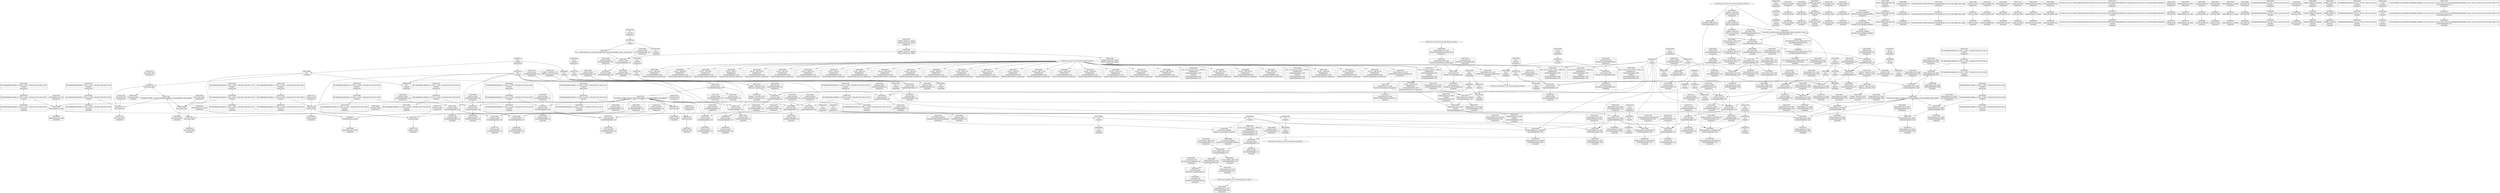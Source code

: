 digraph {
	CE0x474f380 [shape=record,shape=Mrecord,label="{CE0x474f380|i64*_getelementptr_inbounds_(_5_x_i64_,_5_x_i64_*___llvm_gcov_ctr276,_i64_0,_i64_3)|*Constant*|*SummSink*}"]
	CE0x474bd90 [shape=record,shape=Mrecord,label="{CE0x474bd90|i32_3|*Constant*}"]
	CE0x4730910 [shape=record,shape=Mrecord,label="{CE0x4730910|128:_i8*,_:_CRE_16,20_|*MultipleSource*|security/selinux/hooks.c,3520|Function::selinux_kernel_act_as&Arg::new::}"]
	CE0x4733870 [shape=record,shape=Mrecord,label="{CE0x4733870|selinux_kernel_act_as:_new|Function::selinux_kernel_act_as&Arg::new::}"]
	CE0x473fdd0 [shape=record,shape=Mrecord,label="{CE0x473fdd0|i32_218|*Constant*}"]
	CE0x478e6d0 [shape=record,shape=Mrecord,label="{CE0x478e6d0|current_sid:_call4|security/selinux/hooks.c,218|*SummSource*}"]
	CE0x47524e0 [shape=record,shape=Mrecord,label="{CE0x47524e0|i8_1|*Constant*}"]
	CE0x477f8f0 [shape=record,shape=Mrecord,label="{CE0x477f8f0|current_sid:_tmp8|security/selinux/hooks.c,218|*SummSource*}"]
	CE0x473e960 [shape=record,shape=Mrecord,label="{CE0x473e960|current_sid:_tmp20|security/selinux/hooks.c,218|*SummSink*}"]
	CE0x47529d0 [shape=record,shape=Mrecord,label="{CE0x47529d0|current_sid:_tobool|security/selinux/hooks.c,218}"]
	CE0x477eda0 [shape=record,shape=Mrecord,label="{CE0x477eda0|current_sid:_do.body|*SummSink*}"]
	CE0x4750060 [shape=record,shape=Mrecord,label="{CE0x4750060|avc_has_perm:_ssid|Function::avc_has_perm&Arg::ssid::|*SummSource*}"]
	CE0x472d4d0 [shape=record,shape=Mrecord,label="{CE0x472d4d0|current_sid:_tmp9|security/selinux/hooks.c,218|*SummSink*}"]
	CE0x474a050 [shape=record,shape=Mrecord,label="{CE0x474a050|selinux_kernel_act_as:_call1|security/selinux/hooks.c,3524|*SummSink*}"]
	CE0x473def0 [shape=record,shape=Mrecord,label="{CE0x473def0|current_sid:_tmp18|security/selinux/hooks.c,218|*SummSource*}"]
	CE0x477f630 [shape=record,shape=Mrecord,label="{CE0x477f630|current_sid:_tmp8|security/selinux/hooks.c,218}"]
	CE0x4739100 [shape=record,shape=Mrecord,label="{CE0x4739100|_ret_i32_%tmp24,_!dbg_!27742|security/selinux/hooks.c,220}"]
	CE0x474bea0 [shape=record,shape=Mrecord,label="{CE0x474bea0|4:_i32,_12:_i32,_16:_i32,_20:_i32,_:_CME_0,4_|*MultipleSource*|security/selinux/hooks.c,3529|*LoadInst*|security/selinux/hooks.c,3520|security/selinux/hooks.c,3520}"]
	CE0x4750f70 [shape=record,shape=Mrecord,label="{CE0x4750f70|i8_1|*Constant*|*SummSink*}"]
	CE0x4752d00 [shape=record,shape=Mrecord,label="{CE0x4752d00|i64*_getelementptr_inbounds_(_11_x_i64_,_11_x_i64_*___llvm_gcov_ctr125,_i64_0,_i64_6)|*Constant*|*SummSink*}"]
	CE0x474f500 [shape=record,shape=Mrecord,label="{CE0x474f500|i64_2|*Constant*|*SummSource*}"]
	CE0x4753260 [shape=record,shape=Mrecord,label="{CE0x4753260|current_sid:_if.then}"]
	CE0x472b4c0 [shape=record,shape=Mrecord,label="{CE0x472b4c0|4:_i32,_12:_i32,_16:_i32,_20:_i32,_:_CME_16,20_|*MultipleSource*|security/selinux/hooks.c,3529|*LoadInst*|security/selinux/hooks.c,3520|security/selinux/hooks.c,3520}"]
	CE0x478ec60 [shape=record,shape=Mrecord,label="{CE0x478ec60|GLOBAL:_get_current|*Constant*|*SummSource*}"]
	CE0x47378a0 [shape=record,shape=Mrecord,label="{CE0x47378a0|GLOBAL:___llvm_gcov_ctr276|Global_var:__llvm_gcov_ctr276}"]
	CE0x47452f0 [shape=record,shape=Mrecord,label="{CE0x47452f0|avc_has_perm:_entry}"]
	CE0x4723b30 [shape=record,shape=Mrecord,label="{CE0x4723b30|_call_void_mcount()_#3|*SummSink*}"]
	CE0x47522b0 [shape=record,shape=Mrecord,label="{CE0x47522b0|current_sid:_tmp16|security/selinux/hooks.c,218|*SummSink*}"]
	CE0x475a650 [shape=record,shape=Mrecord,label="{CE0x475a650|selinux_kernel_act_as:_keycreate_sid|security/selinux/hooks.c,3531|*SummSink*}"]
	CE0x4778850 [shape=record,shape=Mrecord,label="{CE0x4778850|i64_4|*Constant*|*SummSource*}"]
	CE0x47408e0 [shape=record,shape=Mrecord,label="{CE0x47408e0|current_sid:_tmp17|security/selinux/hooks.c,218|*SummSource*}"]
	CE0x472ae10 [shape=record,shape=Mrecord,label="{CE0x472ae10|selinux_kernel_act_as:_sid2|security/selinux/hooks.c,3529|*SummSink*}"]
	CE0x4744e10 [shape=record,shape=Mrecord,label="{CE0x4744e10|selinux_kernel_act_as:_tmp|*SummSource*}"]
	CE0x475acb0 [shape=record,shape=Mrecord,label="{CE0x475acb0|selinux_kernel_act_as:_keycreate_sid|security/selinux/hooks.c,3531}"]
	CE0x47486f0 [shape=record,shape=Mrecord,label="{CE0x47486f0|avc_has_perm:_auditdata|Function::avc_has_perm&Arg::auditdata::}"]
	CE0x475e7e0 [shape=record,shape=Mrecord,label="{CE0x475e7e0|i64*_getelementptr_inbounds_(_11_x_i64_,_11_x_i64_*___llvm_gcov_ctr125,_i64_0,_i64_8)|*Constant*|*SummSink*}"]
	CE0x4737f20 [shape=record,shape=Mrecord,label="{CE0x4737f20|i64*_getelementptr_inbounds_(_5_x_i64_,_5_x_i64_*___llvm_gcov_ctr276,_i64_0,_i64_3)|*Constant*|*SummSource*}"]
	CE0x47565c0 [shape=record,shape=Mrecord,label="{CE0x47565c0|current_sid:_tmp11|security/selinux/hooks.c,218|*SummSink*}"]
	CE0x4733a50 [shape=record,shape=Mrecord,label="{CE0x4733a50|128:_i8*,_:_CRE_88,89_|*MultipleSource*|security/selinux/hooks.c,3520|Function::selinux_kernel_act_as&Arg::new::}"]
	CE0x66a95b0 [shape=record,shape=Mrecord,label="{CE0x66a95b0|_call_void_mcount()_#3|*SummSink*}"]
	CE0x474f620 [shape=record,shape=Mrecord,label="{CE0x474f620|i64_2|*Constant*|*SummSink*}"]
	CE0x478fe10 [shape=record,shape=Mrecord,label="{CE0x478fe10|COLLAPSED:_GCMRE_current_task_external_global_%struct.task_struct*:_elem_0::|security/selinux/hooks.c,218}"]
	CE0x4742e70 [shape=record,shape=Mrecord,label="{CE0x4742e70|%struct.task_struct*_(%struct.task_struct**)*_asm_movq_%gs:$_1:P_,$0_,_r,im,_dirflag_,_fpsr_,_flags_}"]
	CE0x474e0a0 [shape=record,shape=Mrecord,label="{CE0x474e0a0|selinux_kernel_act_as:_tmp7|security/selinux/hooks.c,3528}"]
	CE0x4729f50 [shape=record,shape=Mrecord,label="{CE0x4729f50|_ret_i32_%call1,_!dbg_!27735|security/selinux/hooks.c,3534}"]
	CE0x5de4510 [shape=record,shape=Mrecord,label="{CE0x5de4510|selinux_kernel_act_as:_tmp1}"]
	CE0x477f090 [shape=record,shape=Mrecord,label="{CE0x477f090|current_sid:_if.end|*SummSink*}"]
	CE0x4722650 [shape=record,shape=Mrecord,label="{CE0x4722650|i32_0|*Constant*}"]
	CE0x5de45e0 [shape=record,shape=Mrecord,label="{CE0x5de45e0|selinux_kernel_act_as:_tmp1|*SummSource*}"]
	CE0x5b09b70 [shape=record,shape=Mrecord,label="{CE0x5b09b70|selinux_kernel_act_as:_tmp|*SummSink*}"]
	CE0x475b3d0 [shape=record,shape=Mrecord,label="{CE0x475b3d0|selinux_kernel_act_as:_tmp8|security/selinux/hooks.c,3529|*SummSink*}"]
	CE0x47809a0 [shape=record,shape=Mrecord,label="{CE0x47809a0|GLOBAL:_current_task|Global_var:current_task|*SummSource*}"]
	CE0x4780c40 [shape=record,shape=Mrecord,label="{CE0x4780c40|GLOBAL:_current_task|Global_var:current_task|*SummSink*}"]
	CE0x4737a70 [shape=record,shape=Mrecord,label="{CE0x4737a70|selinux_kernel_act_as:_tmp7|security/selinux/hooks.c,3528|*SummSink*}"]
	CE0x4733c10 [shape=record,shape=Mrecord,label="{CE0x4733c10|128:_i8*,_:_CRE_96,104_|*MultipleSource*|security/selinux/hooks.c,3520|Function::selinux_kernel_act_as&Arg::new::}"]
	CE0x47349c0 [shape=record,shape=Mrecord,label="{CE0x47349c0|avc_has_perm:_tclass|Function::avc_has_perm&Arg::tclass::}"]
	CE0x4758d50 [shape=record,shape=Mrecord,label="{CE0x4758d50|current_sid:_tmp11|security/selinux/hooks.c,218}"]
	CE0x4781b50 [shape=record,shape=Mrecord,label="{CE0x4781b50|current_sid:_tmp22|security/selinux/hooks.c,218}"]
	CE0x47392b0 [shape=record,shape=Mrecord,label="{CE0x47392b0|i32_218|*Constant*|*SummSink*}"]
	CE0x47370c0 [shape=record,shape=Mrecord,label="{CE0x47370c0|selinux_kernel_act_as:_tmp4|security/selinux/hooks.c,3528|*SummSink*}"]
	CE0x472ac60 [shape=record,shape=Mrecord,label="{CE0x472ac60|selinux_kernel_act_as:_sid2|security/selinux/hooks.c,3529|*SummSource*}"]
	CE0x4734ef0 [shape=record,shape=Mrecord,label="{CE0x4734ef0|selinux_kernel_act_as:_new|Function::selinux_kernel_act_as&Arg::new::|*SummSource*}"]
	CE0x50b7e60 [shape=record,shape=Mrecord,label="{CE0x50b7e60|128:_i8*,_:_CRE_64,72_|*MultipleSource*|security/selinux/hooks.c,3520|Function::selinux_kernel_act_as&Arg::new::}"]
	CE0x4729ee0 [shape=record,shape=Mrecord,label="{CE0x4729ee0|current_sid:_land.lhs.true|*SummSink*}"]
	CE0x475a6c0 [shape=record,shape=Mrecord,label="{CE0x475a6c0|i32_4|*Constant*}"]
	CE0x475d100 [shape=record,shape=Mrecord,label="{CE0x475d100|COLLAPSED:_CMRE:_elem_0::|security/selinux/hooks.c,218}"]
	CE0x4747390 [shape=record,shape=Mrecord,label="{CE0x4747390|selinux_kernel_act_as:_tmp3|security/selinux/hooks.c,3520|*SummSource*}"]
	CE0x4738640 [shape=record,shape=Mrecord,label="{CE0x4738640|selinux_kernel_act_as:_tmp3|security/selinux/hooks.c,3520|*SummSink*}"]
	CE0x4729b70 [shape=record,shape=Mrecord,label="{CE0x4729b70|selinux_kernel_act_as:_tmp11|security/selinux/hooks.c,3534|*SummSource*}"]
	CE0x4746a60 [shape=record,shape=Mrecord,label="{CE0x4746a60|selinux_kernel_act_as:_tmp1|*SummSink*}"]
	CE0x4736850 [shape=record,shape=Mrecord,label="{CE0x4736850|selinux_kernel_act_as:_bb|*SummSource*}"]
	CE0x472b280 [shape=record,shape=Mrecord,label="{CE0x472b280|4:_i32,_12:_i32,_16:_i32,_20:_i32,_:_CME_12,16_|*MultipleSource*|security/selinux/hooks.c,3529|*LoadInst*|security/selinux/hooks.c,3520|security/selinux/hooks.c,3520}"]
	CE0x4723a20 [shape=record,shape=Mrecord,label="{CE0x4723a20|_call_void_mcount()_#3|*SummSource*}"]
	CE0x4743880 [shape=record,shape=Mrecord,label="{CE0x4743880|avc_has_perm:_requested|Function::avc_has_perm&Arg::requested::|*SummSink*}"]
	CE0x4743610 [shape=record,shape=Mrecord,label="{CE0x4743610|avc_has_perm:_entry|*SummSink*}"]
	CE0x472a660 [shape=record,shape=Mrecord,label="{CE0x472a660|selinux_kernel_act_as:_tmp9|security/selinux/hooks.c,3529}"]
	CE0x478ee30 [shape=record,shape=Mrecord,label="{CE0x478ee30|GLOBAL:_get_current|*Constant*|*SummSink*}"]
	CE0x472cbd0 [shape=record,shape=Mrecord,label="{CE0x472cbd0|current_sid:_do.end}"]
	CE0x5b09c50 [shape=record,shape=Mrecord,label="{CE0x5b09c50|i64_1|*Constant*}"]
	CE0x4782880 [shape=record,shape=Mrecord,label="{CE0x4782880|current_sid:_sid|security/selinux/hooks.c,220}"]
	CE0x478eae0 [shape=record,shape=Mrecord,label="{CE0x478eae0|GLOBAL:_get_current|*Constant*}"]
	CE0x47266f0 [shape=record,shape=Mrecord,label="{CE0x47266f0|selinux_kernel_act_as:_bb|*SummSink*}"]
	CE0x47479f0 [shape=record,shape=Mrecord,label="{CE0x47479f0|%struct.common_audit_data*_null|*Constant*|*SummSource*}"]
	CE0x4738400 [shape=record,shape=Mrecord,label="{CE0x4738400|_ret_i32_%tmp24,_!dbg_!27742|security/selinux/hooks.c,220|*SummSource*}"]
	CE0x4777e10 [shape=record,shape=Mrecord,label="{CE0x4777e10|current_sid:_tmp6|security/selinux/hooks.c,218}"]
	CE0x472ab50 [shape=record,shape=Mrecord,label="{CE0x472ab50|selinux_kernel_act_as:_sid2|security/selinux/hooks.c,3529}"]
	CE0x475a2d0 [shape=record,shape=Mrecord,label="{CE0x475a2d0|selinux_kernel_act_as:_create_sid|security/selinux/hooks.c,3530}"]
	CE0x4755bb0 [shape=record,shape=Mrecord,label="{CE0x4755bb0|i64*_getelementptr_inbounds_(_11_x_i64_,_11_x_i64_*___llvm_gcov_ctr125,_i64_0,_i64_1)|*Constant*}"]
	CE0x4747180 [shape=record,shape=Mrecord,label="{CE0x4747180|128:_i8*,_:_CRE_168,176_|*MultipleSource*|security/selinux/hooks.c,3520|Function::selinux_kernel_act_as&Arg::new::}"]
	CE0x4748c60 [shape=record,shape=Mrecord,label="{CE0x4748c60|_ret_i32_%retval.0,_!dbg_!27728|security/selinux/avc.c,775|*SummSink*}"]
	CE0x473e880 [shape=record,shape=Mrecord,label="{CE0x473e880|i64*_getelementptr_inbounds_(_11_x_i64_,_11_x_i64_*___llvm_gcov_ctr125,_i64_0,_i64_10)|*Constant*|*SummSink*}"]
	CE0x474f3f0 [shape=record,shape=Mrecord,label="{CE0x474f3f0|i64_2|*Constant*}"]
	CE0x4782170 [shape=record,shape=Mrecord,label="{CE0x4782170|current_sid:_tmp23|security/selinux/hooks.c,218|*SummSource*}"]
	CE0x4783560 [shape=record,shape=Mrecord,label="{CE0x4783560|current_sid:_tmp24|security/selinux/hooks.c,220}"]
	CE0x4752780 [shape=record,shape=Mrecord,label="{CE0x4752780|get_current:_tmp|*SummSource*}"]
	CE0x475c510 [shape=record,shape=Mrecord,label="{CE0x475c510|_ret_i32_%call1,_!dbg_!27735|security/selinux/hooks.c,3534|*SummSource*}"]
	CE0x474a440 [shape=record,shape=Mrecord,label="{CE0x474a440|selinux_kernel_act_as:_if.end|*SummSource*}"]
	CE0x4728930 [shape=record,shape=Mrecord,label="{CE0x4728930|selinux_kernel_act_as:_sockcreate_sid|security/selinux/hooks.c,3532|*SummSource*}"]
	CE0x4758150 [shape=record,shape=Mrecord,label="{CE0x4758150|current_sid:_tmp5|security/selinux/hooks.c,218}"]
	CE0x472a350 [shape=record,shape=Mrecord,label="{CE0x472a350|selinux_kernel_act_as:_tmp9|security/selinux/hooks.c,3529|*SummSink*}"]
	CE0x477c580 [shape=record,shape=Mrecord,label="{CE0x477c580|current_sid:_tmp7|security/selinux/hooks.c,218}"]
	CE0x4781cc0 [shape=record,shape=Mrecord,label="{CE0x4781cc0|current_sid:_tmp22|security/selinux/hooks.c,218|*SummSource*}"]
	CE0x4750310 [shape=record,shape=Mrecord,label="{CE0x4750310|selinux_kernel_act_as:_secid|Function::selinux_kernel_act_as&Arg::secid::}"]
	CE0x4737530 [shape=record,shape=Mrecord,label="{CE0x4737530|i64_0|*Constant*|*SummSource*}"]
	CE0x473e060 [shape=record,shape=Mrecord,label="{CE0x473e060|current_sid:_tmp18|security/selinux/hooks.c,218|*SummSink*}"]
	CE0x4745d40 [shape=record,shape=Mrecord,label="{CE0x4745d40|selinux_kernel_act_as:_cmp|security/selinux/hooks.c,3528}"]
	CE0x4748840 [shape=record,shape=Mrecord,label="{CE0x4748840|avc_has_perm:_auditdata|Function::avc_has_perm&Arg::auditdata::|*SummSource*}"]
	"CONST[source:0(mediator),value:0(static)][purpose:{operation}]"
	CE0x474dce0 [shape=record,shape=Mrecord,label="{CE0x474dce0|selinux_kernel_act_as:_tmp6|security/selinux/hooks.c,3528|*SummSource*}"]
	CE0x47316d0 [shape=record,shape=Mrecord,label="{CE0x47316d0|128:_i8*,_:_CRE_40,44_|*MultipleSource*|security/selinux/hooks.c,3520|Function::selinux_kernel_act_as&Arg::new::}"]
	CE0x475b360 [shape=record,shape=Mrecord,label="{CE0x475b360|selinux_kernel_act_as:_tmp8|security/selinux/hooks.c,3529|*SummSource*}"]
	CE0x475d610 [shape=record,shape=Mrecord,label="{CE0x475d610|current_sid:_land.lhs.true2}"]
	CE0x50b8180 [shape=record,shape=Mrecord,label="{CE0x50b8180|128:_i8*,_:_CRE_80,88_|*MultipleSource*|security/selinux/hooks.c,3520|Function::selinux_kernel_act_as&Arg::new::}"]
	CE0x4740150 [shape=record,shape=Mrecord,label="{CE0x4740150|i64*_getelementptr_inbounds_(_11_x_i64_,_11_x_i64_*___llvm_gcov_ctr125,_i64_0,_i64_9)|*Constant*}"]
	CE0x4723920 [shape=record,shape=Mrecord,label="{CE0x4723920|_call_void_mcount()_#3}"]
	CE0x4728ec0 [shape=record,shape=Mrecord,label="{CE0x4728ec0|i64*_getelementptr_inbounds_(_5_x_i64_,_5_x_i64_*___llvm_gcov_ctr276,_i64_0,_i64_4)|*Constant*|*SummSource*}"]
	CE0x4735350 [shape=record,shape=Mrecord,label="{CE0x4735350|i32_(i32,_i32,_i16,_i32,_%struct.common_audit_data*)*_bitcast_(i32_(i32,_i32,_i16,_i32,_%struct.common_audit_data.495*)*_avc_has_perm_to_i32_(i32,_i32,_i16,_i32,_%struct.common_audit_data*)*)|*Constant*|*SummSink*}"]
	CE0x4723320 [shape=record,shape=Mrecord,label="{CE0x4723320|current_sid:_tmp13|security/selinux/hooks.c,218|*SummSink*}"]
	CE0x473e7d0 [shape=record,shape=Mrecord,label="{CE0x473e7d0|i64*_getelementptr_inbounds_(_11_x_i64_,_11_x_i64_*___llvm_gcov_ctr125,_i64_0,_i64_10)|*Constant*|*SummSource*}"]
	CE0x474c9c0 [shape=record,shape=Mrecord,label="{CE0x474c9c0|avc_has_perm:_tsid|Function::avc_has_perm&Arg::tsid::|*SummSource*}"]
	CE0x477ef80 [shape=record,shape=Mrecord,label="{CE0x477ef80|current_sid:_if.end|*SummSource*}"]
	CE0x472cd30 [shape=record,shape=Mrecord,label="{CE0x472cd30|current_sid:_do.end|*SummSink*}"]
	CE0x475a360 [shape=record,shape=Mrecord,label="{CE0x475a360|selinux_kernel_act_as:_create_sid|security/selinux/hooks.c,3530|*SummSource*}"]
	CE0x477b750 [shape=record,shape=Mrecord,label="{CE0x477b750|current_sid:_bb|*SummSink*}"]
	CE0x4753830 [shape=record,shape=Mrecord,label="{CE0x4753830|current_sid:_tmp2|*SummSource*}"]
	CE0x4726910 [shape=record,shape=Mrecord,label="{CE0x4726910|selinux_kernel_act_as:_entry|*SummSource*}"]
	CE0x474fda0 [shape=record,shape=Mrecord,label="{CE0x474fda0|current_sid:_tmp15|security/selinux/hooks.c,218|*SummSink*}"]
	CE0x475f2e0 [shape=record,shape=Mrecord,label="{CE0x475f2e0|current_sid:_land.lhs.true}"]
	CE0x475b2f0 [shape=record,shape=Mrecord,label="{CE0x475b2f0|selinux_kernel_act_as:_tmp8|security/selinux/hooks.c,3529}"]
	CE0x4782c20 [shape=record,shape=Mrecord,label="{CE0x4782c20|i64*_getelementptr_inbounds_(_2_x_i64_,_2_x_i64_*___llvm_gcov_ctr98,_i64_0,_i64_0)|*Constant*|*SummSink*}"]
	CE0x4758560 [shape=record,shape=Mrecord,label="{CE0x4758560|_call_void_mcount()_#3}"]
	CE0x4754b70 [shape=record,shape=Mrecord,label="{CE0x4754b70|current_sid:_tmp|*SummSink*}"]
	CE0x4722d10 [shape=record,shape=Mrecord,label="{CE0x4722d10|i64*_getelementptr_inbounds_(_11_x_i64_,_11_x_i64_*___llvm_gcov_ctr125,_i64_0,_i64_6)|*Constant*|*SummSource*}"]
	CE0x4781ff0 [shape=record,shape=Mrecord,label="{CE0x4781ff0|current_sid:_tmp23|security/selinux/hooks.c,218}"]
	CE0x4752aa0 [shape=record,shape=Mrecord,label="{CE0x4752aa0|current_sid:_tobool|security/selinux/hooks.c,218|*SummSource*}"]
	CE0x5b09cc0 [shape=record,shape=Mrecord,label="{CE0x5b09cc0|i64_1|*Constant*|*SummSource*}"]
	CE0x4756ea0 [shape=record,shape=Mrecord,label="{CE0x4756ea0|i64_3|*Constant*|*SummSink*}"]
	CE0x475d680 [shape=record,shape=Mrecord,label="{CE0x475d680|current_sid:_land.lhs.true2|*SummSource*}"]
	CE0x472b630 [shape=record,shape=Mrecord,label="{CE0x472b630|4:_i32,_12:_i32,_16:_i32,_20:_i32,_:_CME_20,24_|*MultipleSource*|security/selinux/hooks.c,3529|*LoadInst*|security/selinux/hooks.c,3520|security/selinux/hooks.c,3520}"]
	CE0x4723f50 [shape=record,shape=Mrecord,label="{CE0x4723f50|selinux_kernel_act_as:_security|security/selinux/hooks.c,3520}"]
	CE0x4779b00 [shape=record,shape=Mrecord,label="{CE0x4779b00|current_sid:_tmp12|security/selinux/hooks.c,218|*SummSink*}"]
	CE0x4783270 [shape=record,shape=Mrecord,label="{CE0x4783270|i64*_getelementptr_inbounds_(_2_x_i64_,_2_x_i64_*___llvm_gcov_ctr98,_i64_0,_i64_0)|*Constant*|*SummSource*}"]
	CE0x478f8c0 [shape=record,shape=Mrecord,label="{CE0x478f8c0|current_sid:_cred|security/selinux/hooks.c,218}"]
	CE0x4755c50 [shape=record,shape=Mrecord,label="{CE0x4755c50|i64*_getelementptr_inbounds_(_11_x_i64_,_11_x_i64_*___llvm_gcov_ctr125,_i64_0,_i64_1)|*Constant*|*SummSource*}"]
	CE0x4747b40 [shape=record,shape=Mrecord,label="{CE0x4747b40|%struct.common_audit_data*_null|*Constant*|*SummSink*}"]
	CE0x47376e0 [shape=record,shape=Mrecord,label="{CE0x47376e0|i64_0|*Constant*|*SummSink*}"]
	CE0x47485b0 [shape=record,shape=Mrecord,label="{CE0x47485b0|selinux_kernel_act_as:_tmp6|security/selinux/hooks.c,3528}"]
	CE0x47507a0 [shape=record,shape=Mrecord,label="{CE0x47507a0|selinux_kernel_act_as:_call|security/selinux/hooks.c,3521|*SummSink*}"]
	CE0x4738e10 [shape=record,shape=Mrecord,label="{CE0x4738e10|current_sid:_entry|*SummSource*}"]
	CE0x4758af0 [shape=record,shape=Mrecord,label="{CE0x4758af0|current_sid:_tmp10|security/selinux/hooks.c,218|*SummSource*}"]
	CE0x5de4470 [shape=record,shape=Mrecord,label="{CE0x5de4470|i64_1|*Constant*|*SummSink*}"]
	CE0x478e840 [shape=record,shape=Mrecord,label="{CE0x478e840|current_sid:_call4|security/selinux/hooks.c,218|*SummSink*}"]
	CE0x4756420 [shape=record,shape=Mrecord,label="{CE0x4756420|current_sid:_tmp11|security/selinux/hooks.c,218|*SummSource*}"]
	CE0x4758e60 [shape=record,shape=Mrecord,label="{CE0x4758e60|i64*_getelementptr_inbounds_(_2_x_i64_,_2_x_i64_*___llvm_gcov_ctr98,_i64_0,_i64_1)|*Constant*|*SummSink*}"]
	CE0x474f850 [shape=record,shape=Mrecord,label="{CE0x474f850|i64*_getelementptr_inbounds_(_11_x_i64_,_11_x_i64_*___llvm_gcov_ctr125,_i64_0,_i64_8)|*Constant*}"]
	CE0x472dad0 [shape=record,shape=Mrecord,label="{CE0x472dad0|get_current:_tmp4|./arch/x86/include/asm/current.h,14|*SummSource*}"]
	CE0x478f2b0 [shape=record,shape=Mrecord,label="{CE0x478f2b0|_ret_%struct.task_struct*_%tmp4,_!dbg_!27714|./arch/x86/include/asm/current.h,14|*SummSource*}"]
	CE0x47288c0 [shape=record,shape=Mrecord,label="{CE0x47288c0|selinux_kernel_act_as:_sockcreate_sid|security/selinux/hooks.c,3532}"]
	CE0x4752640 [shape=record,shape=Mrecord,label="{CE0x4752640|get_current:_tmp2}"]
	CE0x47478b0 [shape=record,shape=Mrecord,label="{CE0x47478b0|128:_i8*,_:_CRE_56,64_|*MultipleSource*|security/selinux/hooks.c,3520|Function::selinux_kernel_act_as&Arg::new::}"]
	CE0x4756dc0 [shape=record,shape=Mrecord,label="{CE0x4756dc0|i64_3|*Constant*|*SummSource*}"]
	CE0x474a310 [shape=record,shape=Mrecord,label="{CE0x474a310|i32_(i32,_i32,_i16,_i32,_%struct.common_audit_data*)*_bitcast_(i32_(i32,_i32,_i16,_i32,_%struct.common_audit_data.495*)*_avc_has_perm_to_i32_(i32,_i32,_i16,_i32,_%struct.common_audit_data*)*)|*Constant*|*SummSource*}"]
	CE0x4783650 [shape=record,shape=Mrecord,label="{CE0x4783650|current_sid:_tmp24|security/selinux/hooks.c,220|*SummSource*}"]
	CE0x4754ce0 [shape=record,shape=Mrecord,label="{CE0x4754ce0|current_sid:_tmp1}"]
	CE0x475eb00 [shape=record,shape=Mrecord,label="{CE0x475eb00|current_sid:_tmp14|security/selinux/hooks.c,218|*SummSource*}"]
	CE0x478f460 [shape=record,shape=Mrecord,label="{CE0x478f460|_ret_%struct.task_struct*_%tmp4,_!dbg_!27714|./arch/x86/include/asm/current.h,14|*SummSink*}"]
	CE0x47427a0 [shape=record,shape=Mrecord,label="{CE0x47427a0|i32_5|*Constant*|*SummSource*}"]
	CE0x47472a0 [shape=record,shape=Mrecord,label="{CE0x47472a0|selinux_kernel_act_as:_tmp2|*LoadInst*|security/selinux/hooks.c,3520|*SummSink*}"]
	CE0x47335d0 [shape=record,shape=Mrecord,label="{CE0x47335d0|i32_22|*Constant*|*SummSink*}"]
	CE0x4738d20 [shape=record,shape=Mrecord,label="{CE0x4738d20|current_sid:_entry}"]
	CE0x4744fd0 [shape=record,shape=Mrecord,label="{CE0x4744fd0|128:_i8*,_:_CRE_0,4_|*MultipleSource*|security/selinux/hooks.c,3520|Function::selinux_kernel_act_as&Arg::new::}"]
	CE0x4752d70 [shape=record,shape=Mrecord,label="{CE0x4752d70|i64_3|*Constant*}"]
	CE0x4739e40 [shape=record,shape=Mrecord,label="{CE0x4739e40|128:_i8*,_:_CRE_152,160_|*MultipleSource*|security/selinux/hooks.c,3520|Function::selinux_kernel_act_as&Arg::new::}"]
	CE0x4734610 [shape=record,shape=Mrecord,label="{CE0x4734610|i64*_getelementptr_inbounds_(_5_x_i64_,_5_x_i64_*___llvm_gcov_ctr276,_i64_0,_i64_0)|*Constant*|*SummSource*}"]
	CE0x4723730 [shape=record,shape=Mrecord,label="{CE0x4723730|get_current:_tmp}"]
	CE0x4735100 [shape=record,shape=Mrecord,label="{CE0x4735100|i32_0|*Constant*}"]
	CE0x4729440 [shape=record,shape=Mrecord,label="{CE0x4729440|selinux_kernel_act_as:_tmp10|security/selinux/hooks.c,3534|*SummSource*}"]
	CE0x4734da0 [shape=record,shape=Mrecord,label="{CE0x4734da0|i32_1|*Constant*}"]
	CE0x47455d0 [shape=record,shape=Mrecord,label="{CE0x47455d0|selinux_kernel_act_as:_if.then|*SummSource*}"]
	CE0x4754c00 [shape=record,shape=Mrecord,label="{CE0x4754c00|i64*_getelementptr_inbounds_(_11_x_i64_,_11_x_i64_*___llvm_gcov_ctr125,_i64_0,_i64_1)|*Constant*|*SummSink*}"]
	CE0x474c8f0 [shape=record,shape=Mrecord,label="{CE0x474c8f0|avc_has_perm:_tsid|Function::avc_has_perm&Arg::tsid::}"]
	CE0x4777570 [shape=record,shape=Mrecord,label="{CE0x4777570|current_sid:_tmp1|*SummSource*}"]
	CE0x477e5d0 [shape=record,shape=Mrecord,label="{CE0x477e5d0|GLOBAL:_current_sid.__warned|Global_var:current_sid.__warned|*SummSink*}"]
	CE0x47232b0 [shape=record,shape=Mrecord,label="{CE0x47232b0|current_sid:_tmp13|security/selinux/hooks.c,218|*SummSource*}"]
	CE0x4795880 [shape=record,shape=Mrecord,label="{CE0x4795880|get_current:_bb|*SummSource*}"]
	CE0x4740be0 [shape=record,shape=Mrecord,label="{CE0x4740be0|current_sid:_tmp19|security/selinux/hooks.c,218|*SummSource*}"]
	CE0x4740320 [shape=record,shape=Mrecord,label="{CE0x4740320|i64*_getelementptr_inbounds_(_11_x_i64_,_11_x_i64_*___llvm_gcov_ctr125,_i64_0,_i64_9)|*Constant*|*SummSource*}"]
	CE0x4746db0 [shape=record,shape=Mrecord,label="{CE0x4746db0|128:_i8*,_:_CRE_128,136_|*MultipleSource*|security/selinux/hooks.c,3520|Function::selinux_kernel_act_as&Arg::new::}"]
	CE0x4742660 [shape=record,shape=Mrecord,label="{CE0x4742660|selinux_kernel_act_as:_sockcreate_sid|security/selinux/hooks.c,3532|*SummSink*}"]
	CE0x47324f0 [shape=record,shape=Mrecord,label="{CE0x47324f0|128:_i8*,_:_CRE_28,32_|*MultipleSource*|security/selinux/hooks.c,3520|Function::selinux_kernel_act_as&Arg::new::}"]
	CE0x474f910 [shape=record,shape=Mrecord,label="{CE0x474f910|i64*_getelementptr_inbounds_(_11_x_i64_,_11_x_i64_*___llvm_gcov_ctr125,_i64_0,_i64_8)|*Constant*|*SummSource*}"]
	CE0x66a9670 [shape=record,shape=Mrecord,label="{CE0x66a9670|i32_22|*Constant*}"]
	CE0x472e1e0 [shape=record,shape=Mrecord,label="{CE0x472e1e0|current_sid:_tmp3|*SummSource*}"]
	CE0x473f8e0 [shape=record,shape=Mrecord,label="{CE0x473f8e0|i8*_getelementptr_inbounds_(_25_x_i8_,_25_x_i8_*_.str3,_i32_0,_i32_0)|*Constant*|*SummSink*}"]
	CE0x47b4350 [shape=record,shape=Mrecord,label="{CE0x47b4350|get_current:_tmp3|*SummSink*}"]
	CE0x4749440 [shape=record,shape=Mrecord,label="{CE0x4749440|selinux_kernel_act_as:_tmp5|security/selinux/hooks.c,3528}"]
	CE0x4723240 [shape=record,shape=Mrecord,label="{CE0x4723240|current_sid:_tmp13|security/selinux/hooks.c,218}"]
	CE0x474c4b0 [shape=record,shape=Mrecord,label="{CE0x474c4b0|_call_void_mcount()_#3}"]
	CE0x473e8f0 [shape=record,shape=Mrecord,label="{CE0x473e8f0|current_sid:_tmp19|security/selinux/hooks.c,218|*SummSink*}"]
	CE0x47585d0 [shape=record,shape=Mrecord,label="{CE0x47585d0|_call_void_mcount()_#3|*SummSource*}"]
	CE0x4758ed0 [shape=record,shape=Mrecord,label="{CE0x4758ed0|i64_1|*Constant*}"]
	CE0x478f350 [shape=record,shape=Mrecord,label="{CE0x478f350|_ret_%struct.task_struct*_%tmp4,_!dbg_!27714|./arch/x86/include/asm/current.h,14}"]
	CE0x4747cc0 [shape=record,shape=Mrecord,label="{CE0x4747cc0|avc_has_perm:_auditdata|Function::avc_has_perm&Arg::auditdata::|*SummSink*}"]
	CE0x474e1b0 [shape=record,shape=Mrecord,label="{CE0x474e1b0|selinux_kernel_act_as:_tmp7|security/selinux/hooks.c,3528|*SummSource*}"]
	CE0x47499e0 [shape=record,shape=Mrecord,label="{CE0x47499e0|128:_i8*,_:_CRE_104,112_|*MultipleSource*|security/selinux/hooks.c,3520|Function::selinux_kernel_act_as&Arg::new::}"]
	CE0x47299b0 [shape=record,shape=Mrecord,label="{CE0x47299b0|selinux_kernel_act_as:_tmp11|security/selinux/hooks.c,3534}"]
	CE0x472d3d0 [shape=record,shape=Mrecord,label="{CE0x472d3d0|current_sid:_tmp9|security/selinux/hooks.c,218|*SummSource*}"]
	CE0x4749300 [shape=record,shape=Mrecord,label="{CE0x4749300|GLOBAL:___llvm_gcov_ctr276|Global_var:__llvm_gcov_ctr276|*SummSink*}"]
	CE0x4754c70 [shape=record,shape=Mrecord,label="{CE0x4754c70|i64_1|*Constant*}"]
	CE0x4781dc0 [shape=record,shape=Mrecord,label="{CE0x4781dc0|current_sid:_tmp22|security/selinux/hooks.c,218|*SummSink*}"]
	CE0x474a1e0 [shape=record,shape=Mrecord,label="{CE0x474a1e0|i32_(i32,_i32,_i16,_i32,_%struct.common_audit_data*)*_bitcast_(i32_(i32,_i32,_i16,_i32,_%struct.common_audit_data.495*)*_avc_has_perm_to_i32_(i32,_i32,_i16,_i32,_%struct.common_audit_data*)*)|*Constant*}"]
	CE0x47343b0 [shape=record,shape=Mrecord,label="{CE0x47343b0|i64*_getelementptr_inbounds_(_5_x_i64_,_5_x_i64_*___llvm_gcov_ctr276,_i64_0,_i64_0)|*Constant*|*SummSink*}"]
	CE0x4747e10 [shape=record,shape=Mrecord,label="{CE0x4747e10|128:_i8*,_:_CRE_4,8_|*MultipleSource*|security/selinux/hooks.c,3520|Function::selinux_kernel_act_as&Arg::new::}"]
	CE0x4743060 [shape=record,shape=Mrecord,label="{CE0x4743060|%struct.task_struct*_(%struct.task_struct**)*_asm_movq_%gs:$_1:P_,$0_,_r,im,_dirflag_,_fpsr_,_flags_|*SummSink*}"]
	CE0x4782560 [shape=record,shape=Mrecord,label="{CE0x4782560|i32_1|*Constant*}"]
	CE0x4724050 [shape=record,shape=Mrecord,label="{CE0x4724050|selinux_kernel_act_as:_security|security/selinux/hooks.c,3520|*SummSource*}"]
	CE0x4737910 [shape=record,shape=Mrecord,label="{CE0x4737910|GLOBAL:___llvm_gcov_ctr276|Global_var:__llvm_gcov_ctr276|*SummSource*}"]
	CE0x4730ab0 [shape=record,shape=Mrecord,label="{CE0x4730ab0|128:_i8*,_:_CRE_20,24_|*MultipleSource*|security/selinux/hooks.c,3520|Function::selinux_kernel_act_as&Arg::new::}"]
	CE0x4739cc0 [shape=record,shape=Mrecord,label="{CE0x4739cc0|128:_i8*,_:_CRE_144,152_|*MultipleSource*|security/selinux/hooks.c,3520|Function::selinux_kernel_act_as&Arg::new::}"]
	CE0x4736ab0 [shape=record,shape=Mrecord,label="{CE0x4736ab0|selinux_kernel_act_as:_bb}"]
	CE0x475dd70 [shape=record,shape=Mrecord,label="{CE0x475dd70|current_sid:_call|security/selinux/hooks.c,218|*SummSink*}"]
	CE0x4791140 [shape=record,shape=Mrecord,label="{CE0x4791140|current_sid:_tmp21|security/selinux/hooks.c,218|*SummSink*}"]
	CE0x4734a30 [shape=record,shape=Mrecord,label="{CE0x4734a30|avc_has_perm:_tclass|Function::avc_has_perm&Arg::tclass::|*SummSource*}"]
	CE0x4729740 [shape=record,shape=Mrecord,label="{CE0x4729740|selinux_kernel_act_as:_tmp11|security/selinux/hooks.c,3534|*SummSink*}"]
	CE0x478ff90 [shape=record,shape=Mrecord,label="{CE0x478ff90|current_sid:_tmp21|security/selinux/hooks.c,218}"]
	CE0x4736320 [shape=record,shape=Mrecord,label="{CE0x4736320|get_current:_tmp1}"]
	CE0x475e980 [shape=record,shape=Mrecord,label="{CE0x475e980|current_sid:_tmp14|security/selinux/hooks.c,218}"]
	CE0x472a7d0 [shape=record,shape=Mrecord,label="{CE0x472a7d0|selinux_kernel_act_as:_tmp9|security/selinux/hooks.c,3529|*SummSource*}"]
	CE0x478fb00 [shape=record,shape=Mrecord,label="{CE0x478fb00|current_sid:_cred|security/selinux/hooks.c,218|*SummSink*}"]
	CE0x47361b0 [shape=record,shape=Mrecord,label="{CE0x47361b0|i64*_getelementptr_inbounds_(_5_x_i64_,_5_x_i64_*___llvm_gcov_ctr276,_i64_0,_i64_0)|*Constant*}"]
	CE0x4756fa0 [shape=record,shape=Mrecord,label="{CE0x4756fa0|current_sid:_tmp4|security/selinux/hooks.c,218}"]
	CE0x4735700 [shape=record,shape=Mrecord,label="{CE0x4735700|avc_has_perm:_entry|*SummSource*}"]
	CE0x4782e10 [shape=record,shape=Mrecord,label="{CE0x4782e10|0:_i32,_4:_i32,_8:_i32,_12:_i32,_:_CMRE_4,8_|*MultipleSource*|security/selinux/hooks.c,218|security/selinux/hooks.c,218|security/selinux/hooks.c,220}"]
	CE0x477fdc0 [shape=record,shape=Mrecord,label="{CE0x477fdc0|i64_4|*Constant*|*SummSink*}"]
	CE0x475c6d0 [shape=record,shape=Mrecord,label="{CE0x475c6d0|_ret_i32_%call1,_!dbg_!27735|security/selinux/hooks.c,3534|*SummSink*}"]
	CE0x478f0a0 [shape=record,shape=Mrecord,label="{CE0x478f0a0|get_current:_entry|*SummSink*}"]
	CE0x4778720 [shape=record,shape=Mrecord,label="{CE0x4778720|i64_4|*Constant*}"]
	CE0x473ec80 [shape=record,shape=Mrecord,label="{CE0x473ec80|current_sid:_tmp20|security/selinux/hooks.c,218|*SummSource*}"]
	CE0x475ce60 [shape=record,shape=Mrecord,label="{CE0x475ce60|current_sid:_security|security/selinux/hooks.c,218|*SummSink*}"]
	CE0x4795940 [shape=record,shape=Mrecord,label="{CE0x4795940|get_current:_bb|*SummSink*}"]
	CE0x47531f0 [shape=record,shape=Mrecord,label="{CE0x47531f0|i64*_getelementptr_inbounds_(_11_x_i64_,_11_x_i64_*___llvm_gcov_ctr125,_i64_0,_i64_0)|*Constant*|*SummSink*}"]
	CE0x474fd30 [shape=record,shape=Mrecord,label="{CE0x474fd30|current_sid:_tmp15|security/selinux/hooks.c,218|*SummSource*}"]
	CE0x4738890 [shape=record,shape=Mrecord,label="{CE0x4738890|selinux_kernel_act_as:_call|security/selinux/hooks.c,3521|*SummSource*}"]
	CE0x475d750 [shape=record,shape=Mrecord,label="{CE0x475d750|current_sid:_land.lhs.true2|*SummSink*}"]
	CE0x478f930 [shape=record,shape=Mrecord,label="{CE0x478f930|current_sid:_sid|security/selinux/hooks.c,220|*SummSink*}"]
	"CONST[source:1(input),value:2(dynamic)][purpose:{object}]"
	"CONST[source:0(mediator),value:2(dynamic)][purpose:{object}]"
	CE0x4777790 [shape=record,shape=Mrecord,label="{CE0x4777790|current_sid:_tmp1|*SummSink*}"]
	CE0x4754940 [shape=record,shape=Mrecord,label="{CE0x4754940|get_current:_tmp3|*SummSource*}"]
	CE0x474f050 [shape=record,shape=Mrecord,label="{CE0x474f050|selinux_kernel_act_as:_cmp|security/selinux/hooks.c,3528|*SummSource*}"]
	CE0x475ee90 [shape=record,shape=Mrecord,label="{CE0x475ee90|get_current:_tmp2|*SummSink*}"]
	CE0x4754840 [shape=record,shape=Mrecord,label="{CE0x4754840|get_current:_tmp3}"]
	CE0x473fbd0 [shape=record,shape=Mrecord,label="{CE0x473fbd0|GLOBAL:_lockdep_rcu_suspicious|*Constant*|*SummSource*}"]
	CE0x47237d0 [shape=record,shape=Mrecord,label="{CE0x47237d0|current_sid:_tmp3|*SummSink*}"]
	CE0x47404b0 [shape=record,shape=Mrecord,label="{CE0x47404b0|i64*_getelementptr_inbounds_(_11_x_i64_,_11_x_i64_*___llvm_gcov_ctr125,_i64_0,_i64_9)|*Constant*|*SummSink*}"]
	CE0x4791310 [shape=record,shape=Mrecord,label="{CE0x4791310|i32_22|*Constant*}"]
	CE0x47306b0 [shape=record,shape=Mrecord,label="{CE0x47306b0|current_sid:_if.then|*SummSource*}"]
	CE0x473f850 [shape=record,shape=Mrecord,label="{CE0x473f850|i8*_getelementptr_inbounds_(_25_x_i8_,_25_x_i8_*_.str3,_i32_0,_i32_0)|*Constant*|*SummSource*}"]
	CE0x4728cf0 [shape=record,shape=Mrecord,label="{CE0x4728cf0|i64*_getelementptr_inbounds_(_5_x_i64_,_5_x_i64_*___llvm_gcov_ctr276,_i64_0,_i64_4)|*Constant*|*SummSink*}"]
	CE0x4742f10 [shape=record,shape=Mrecord,label="{CE0x4742f10|%struct.task_struct*_(%struct.task_struct**)*_asm_movq_%gs:$_1:P_,$0_,_r,im,_dirflag_,_fpsr_,_flags_|*SummSource*}"]
	CE0x4750b50 [shape=record,shape=Mrecord,label="{CE0x4750b50|GLOBAL:_current_sid|*Constant*|*SummSink*}"]
	CE0x4756f30 [shape=record,shape=Mrecord,label="{CE0x4756f30|i64_2|*Constant*}"]
	CE0x4735800 [shape=record,shape=Mrecord,label="{CE0x4735800|avc_has_perm:_ssid|Function::avc_has_perm&Arg::ssid::}"]
	CE0x47480f0 [shape=record,shape=Mrecord,label="{CE0x47480f0|selinux_kernel_act_as:_tmp5|security/selinux/hooks.c,3528|*SummSource*}"]
	CE0x474fcc0 [shape=record,shape=Mrecord,label="{CE0x474fcc0|current_sid:_tmp15|security/selinux/hooks.c,218}"]
	CE0x47475c0 [shape=record,shape=Mrecord,label="{CE0x47475c0|128:_i8*,_:_CRE_48,52_|*MultipleSource*|security/selinux/hooks.c,3520|Function::selinux_kernel_act_as&Arg::new::}"]
	CE0x4734ad0 [shape=record,shape=Mrecord,label="{CE0x4734ad0|avc_has_perm:_tclass|Function::avc_has_perm&Arg::tclass::|*SummSink*}"]
	CE0x4723d50 [shape=record,shape=Mrecord,label="{CE0x4723d50|i32_0|*Constant*|*SummSource*}"]
	CE0x477dec0 [shape=record,shape=Mrecord,label="{CE0x477dec0|i64*_getelementptr_inbounds_(_11_x_i64_,_11_x_i64_*___llvm_gcov_ctr125,_i64_0,_i64_0)|*Constant*|*SummSource*}"]
	CE0x472b7a0 [shape=record,shape=Mrecord,label="{CE0x472b7a0|i32_3|*Constant*|*SummSource*}"]
	CE0x478fa30 [shape=record,shape=Mrecord,label="{CE0x478fa30|current_sid:_cred|security/selinux/hooks.c,218|*SummSource*}"]
	CE0x472bcf0 [shape=record,shape=Mrecord,label="{CE0x472bcf0|current_sid:_tobool1|security/selinux/hooks.c,218}"]
	CE0x47395c0 [shape=record,shape=Mrecord,label="{CE0x47395c0|i8*_getelementptr_inbounds_(_45_x_i8_,_45_x_i8_*_.str12,_i32_0,_i32_0)|*Constant*|*SummSource*}"]
	CE0x477b690 [shape=record,shape=Mrecord,label="{CE0x477b690|current_sid:_bb|*SummSource*}"]
	CE0x478f6c0 [shape=record,shape=Mrecord,label="{CE0x478f6c0|i32_78|*Constant*}"]
	CE0x47556a0 [shape=record,shape=Mrecord,label="{CE0x47556a0|i64_0|*Constant*}"]
	"CONST[source:0(mediator),value:2(dynamic)][purpose:{subject}]"
	CE0x47800d0 [shape=record,shape=Mrecord,label="{CE0x47800d0|current_sid:_tmp9|security/selinux/hooks.c,218}"]
	CE0x4755390 [shape=record,shape=Mrecord,label="{CE0x4755390|current_sid:_tmp4|security/selinux/hooks.c,218|*SummSink*}"]
	CE0x477cbc0 [shape=record,shape=Mrecord,label="{CE0x477cbc0|COLLAPSED:_GCMRE___llvm_gcov_ctr98_internal_global_2_x_i64_zeroinitializer:_elem_0:default:}"]
	CE0x477f880 [shape=record,shape=Mrecord,label="{CE0x477f880|0:_i8,_:_GCMR_current_sid.__warned_internal_global_i8_0,_section_.data.unlikely_,_align_1:_elem_0:default:}"]
	CE0x4748f10 [shape=record,shape=Mrecord,label="{CE0x4748f10|i32_1|*Constant*|*SummSource*}"]
	CE0x4744d40 [shape=record,shape=Mrecord,label="{CE0x4744d40|COLLAPSED:_GCMRE___llvm_gcov_ctr276_internal_global_5_x_i64_zeroinitializer:_elem_0:default:}"]
	CE0x4750e00 [shape=record,shape=Mrecord,label="{CE0x4750e00|i8_1|*Constant*|*SummSource*}"]
	CE0x4745390 [shape=record,shape=Mrecord,label="{CE0x4745390|selinux_kernel_act_as:_tmp2|*LoadInst*|security/selinux/hooks.c,3520}"]
	CE0x478e550 [shape=record,shape=Mrecord,label="{CE0x478e550|current_sid:_call4|security/selinux/hooks.c,218}"]
	CE0x4742230 [shape=record,shape=Mrecord,label="{CE0x4742230|i32_218|*Constant*|*SummSource*}"]
	CE0x475cb40 [shape=record,shape=Mrecord,label="{CE0x475cb40|current_sid:_security|security/selinux/hooks.c,218}"]
	CE0x4740950 [shape=record,shape=Mrecord,label="{CE0x4740950|current_sid:_tmp17|security/selinux/hooks.c,218|*SummSink*}"]
	CE0x472ce40 [shape=record,shape=Mrecord,label="{CE0x472ce40|current_sid:_do.body}"]
	CE0x4748a80 [shape=record,shape=Mrecord,label="{CE0x4748a80|_ret_i32_%retval.0,_!dbg_!27728|security/selinux/avc.c,775|*SummSource*}"]
	CE0x473fc40 [shape=record,shape=Mrecord,label="{CE0x473fc40|GLOBAL:_lockdep_rcu_suspicious|*Constant*|*SummSink*}"]
	CE0x4739170 [shape=record,shape=Mrecord,label="{CE0x4739170|_ret_i32_%tmp24,_!dbg_!27742|security/selinux/hooks.c,220|*SummSink*}"]
	CE0x4754410 [shape=record,shape=Mrecord,label="{CE0x4754410|GLOBAL:___llvm_gcov_ctr125|Global_var:__llvm_gcov_ctr125}"]
	CE0x477a920 [shape=record,shape=Mrecord,label="{CE0x477a920|i1_true|*Constant*}"]
	CE0x47500d0 [shape=record,shape=Mrecord,label="{CE0x47500d0|avc_has_perm:_ssid|Function::avc_has_perm&Arg::ssid::|*SummSink*}"]
	CE0x477ac10 [shape=record,shape=Mrecord,label="{CE0x477ac10|i1_true|*Constant*|*SummSink*}"]
	CE0x477ce50 [shape=record,shape=Mrecord,label="{CE0x477ce50|COLLAPSED:_GCMRE___llvm_gcov_ctr125_internal_global_11_x_i64_zeroinitializer:_elem_0:default:}"]
	CE0x4758970 [shape=record,shape=Mrecord,label="{CE0x4758970|current_sid:_tmp10|security/selinux/hooks.c,218}"]
	CE0x47294b0 [shape=record,shape=Mrecord,label="{CE0x47294b0|selinux_kernel_act_as:_tmp10|security/selinux/hooks.c,3534|*SummSink*}"]
	CE0x4723ee0 [shape=record,shape=Mrecord,label="{CE0x4723ee0|i32_0|*Constant*|*SummSink*}"]
	CE0x478f730 [shape=record,shape=Mrecord,label="{CE0x478f730|i32_78|*Constant*|*SummSink*}"]
	CE0x4732630 [shape=record,shape=Mrecord,label="{CE0x4732630|128:_i8*,_:_CRE_32,36_|*MultipleSource*|security/selinux/hooks.c,3520|Function::selinux_kernel_act_as&Arg::new::}"]
	CE0x477d870 [shape=record,shape=Mrecord,label="{CE0x477d870|GLOBAL:_current_sid.__warned|Global_var:current_sid.__warned|*SummSource*}"]
	CE0x4742920 [shape=record,shape=Mrecord,label="{CE0x4742920|i32_5|*Constant*|*SummSink*}"]
	CE0x477cec0 [shape=record,shape=Mrecord,label="{CE0x477cec0|current_sid:_tmp|*SummSource*}"]
	CE0x66a9510 [shape=record,shape=Mrecord,label="{CE0x66a9510|i32_22|*Constant*|*SummSource*}"]
	CE0x477c940 [shape=record,shape=Mrecord,label="{CE0x477c940|get_current:_tmp|*SummSink*}"]
	CE0x4749080 [shape=record,shape=Mrecord,label="{CE0x4749080|i32_1|*Constant*|*SummSink*}"]
	CE0x4740d80 [shape=record,shape=Mrecord,label="{CE0x4740d80|current_sid:_tmp18|security/selinux/hooks.c,218}"]
	CE0x47538a0 [shape=record,shape=Mrecord,label="{CE0x47538a0|current_sid:_tmp2|*SummSink*}"]
	CE0x478f7a0 [shape=record,shape=Mrecord,label="{CE0x478f7a0|i32_78|*Constant*|*SummSource*}"]
	CE0x477ddc0 [shape=record,shape=Mrecord,label="{CE0x477ddc0|i64*_getelementptr_inbounds_(_11_x_i64_,_11_x_i64_*___llvm_gcov_ctr125,_i64_0,_i64_0)|*Constant*}"]
	CE0x4758690 [shape=record,shape=Mrecord,label="{CE0x4758690|_call_void_mcount()_#3|*SummSink*}"]
	CE0x474ce80 [shape=record,shape=Mrecord,label="{CE0x474ce80|i16_48|*Constant*|*SummSource*}"]
	CE0x47537c0 [shape=record,shape=Mrecord,label="{CE0x47537c0|current_sid:_tmp2}"]
	CE0x4738820 [shape=record,shape=Mrecord,label="{CE0x4738820|selinux_kernel_act_as:_call|security/selinux/hooks.c,3521}"]
	CE0x47780a0 [shape=record,shape=Mrecord,label="{CE0x47780a0|current_sid:_tmp6|security/selinux/hooks.c,218|*SummSink*}"]
	CE0x474cb40 [shape=record,shape=Mrecord,label="{CE0x474cb40|avc_has_perm:_tsid|Function::avc_has_perm&Arg::tsid::|*SummSink*}"]
	CE0x4745830 [shape=record,shape=Mrecord,label="{CE0x4745830|selinux_kernel_act_as:_cmp|security/selinux/hooks.c,3528|*SummSink*}"]
	CE0x4783950 [shape=record,shape=Mrecord,label="{CE0x4783950|get_current:_bb}"]
	CE0x4751220 [shape=record,shape=Mrecord,label="{CE0x4751220|_call_void_lockdep_rcu_suspicious(i8*_getelementptr_inbounds_(_25_x_i8_,_25_x_i8_*_.str3,_i32_0,_i32_0),_i32_218,_i8*_getelementptr_inbounds_(_45_x_i8_,_45_x_i8_*_.str12,_i32_0,_i32_0))_#10,_!dbg_!27727|security/selinux/hooks.c,218}"]
	"CONST[source:1(input),value:2(dynamic)][purpose:{subject}]"
	CE0x4747720 [shape=record,shape=Mrecord,label="{CE0x4747720|128:_i8*,_:_CRE_52,56_|*MultipleSource*|security/selinux/hooks.c,3520|Function::selinux_kernel_act_as&Arg::new::}"]
	CE0x477c700 [shape=record,shape=Mrecord,label="{CE0x477c700|current_sid:_tmp7|security/selinux/hooks.c,218|*SummSource*}"]
	CE0x472bf00 [shape=record,shape=Mrecord,label="{CE0x472bf00|current_sid:_tobool1|security/selinux/hooks.c,218|*SummSink*}"]
	CE0x4754540 [shape=record,shape=Mrecord,label="{CE0x4754540|GLOBAL:___llvm_gcov_ctr125|Global_var:__llvm_gcov_ctr125|*SummSource*}"]
	CE0x4747f10 [shape=record,shape=Mrecord,label="{CE0x4747f10|128:_i8*,_:_CRE_8,16_|*MultipleSource*|security/selinux/hooks.c,3520|Function::selinux_kernel_act_as&Arg::new::}"]
	CE0x4739500 [shape=record,shape=Mrecord,label="{CE0x4739500|i8*_getelementptr_inbounds_(_45_x_i8_,_45_x_i8_*_.str12,_i32_0,_i32_0)|*Constant*}"]
	CE0x47307d0 [shape=record,shape=Mrecord,label="{CE0x47307d0|current_sid:_if.then|*SummSink*}"]
	CE0x473f600 [shape=record,shape=Mrecord,label="{CE0x473f600|i8*_getelementptr_inbounds_(_25_x_i8_,_25_x_i8_*_.str3,_i32_0,_i32_0)|*Constant*}"]
	CE0x47336c0 [shape=record,shape=Mrecord,label="{CE0x47336c0|selinux_kernel_act_as:_new|Function::selinux_kernel_act_as&Arg::new::|*SummSink*}"]
	CE0x472cf10 [shape=record,shape=Mrecord,label="{CE0x472cf10|current_sid:_do.body|*SummSource*}"]
	CE0x473faa0 [shape=record,shape=Mrecord,label="{CE0x473faa0|GLOBAL:_lockdep_rcu_suspicious|*Constant*}"]
	CE0x5b09be0 [shape=record,shape=Mrecord,label="{CE0x5b09be0|_call_void_mcount()_#3|*SummSource*}"]
	CE0x4749b70 [shape=record,shape=Mrecord,label="{CE0x4749b70|128:_i8*,_:_CRE_112,120_|*MultipleSource*|security/selinux/hooks.c,3520|Function::selinux_kernel_act_as&Arg::new::}"]
	CE0x4750a00 [shape=record,shape=Mrecord,label="{CE0x4750a00|GLOBAL:_current_sid|*Constant*|*SummSource*}"]
	CE0x50b7ff0 [shape=record,shape=Mrecord,label="{CE0x50b7ff0|128:_i8*,_:_CRE_72,80_|*MultipleSource*|security/selinux/hooks.c,3520|Function::selinux_kernel_act_as&Arg::new::}"]
	CE0x4736740 [shape=record,shape=Mrecord,label="{CE0x4736740|get_current:_tmp1|*SummSource*}"]
	CE0x47315c0 [shape=record,shape=Mrecord,label="{CE0x47315c0|128:_i8*,_:_CRE_36,40_|*MultipleSource*|security/selinux/hooks.c,3520|Function::selinux_kernel_act_as&Arg::new::}"]
	CE0x477d6f0 [shape=record,shape=Mrecord,label="{CE0x477d6f0|GLOBAL:_current_sid.__warned|Global_var:current_sid.__warned}"]
	CE0x47323e0 [shape=record,shape=Mrecord,label="{CE0x47323e0|128:_i8*,_:_CRE_24,28_|*MultipleSource*|security/selinux/hooks.c,3520|Function::selinux_kernel_act_as&Arg::new::}"]
	CE0x477cde0 [shape=record,shape=Mrecord,label="{CE0x477cde0|current_sid:_tmp}"]
	CE0x472ba80 [shape=record,shape=Mrecord,label="{CE0x472ba80|selinux_kernel_act_as:_create_sid|security/selinux/hooks.c,3530|*SummSink*}"]
	CE0x474e2a0 [shape=record,shape=Mrecord,label="{CE0x474e2a0|avc_has_perm:_requested|Function::avc_has_perm&Arg::requested::|*SummSource*}"]
	CE0x47910d0 [shape=record,shape=Mrecord,label="{CE0x47910d0|current_sid:_tmp21|security/selinux/hooks.c,218|*SummSource*}"]
	CE0x4745750 [shape=record,shape=Mrecord,label="{CE0x4745750|selinux_kernel_act_as:_entry|*SummSink*}"]
	CE0x4735a50 [shape=record,shape=Mrecord,label="{CE0x4735a50|get_current:_tmp1|*SummSink*}"]
	CE0x47317e0 [shape=record,shape=Mrecord,label="{CE0x47317e0|128:_i8*,_:_CRE_44,48_|*MultipleSource*|security/selinux/hooks.c,3520|Function::selinux_kernel_act_as&Arg::new::}"]
	CE0x472e140 [shape=record,shape=Mrecord,label="{CE0x472e140|current_sid:_tmp3}"]
	CE0x472bdd0 [shape=record,shape=Mrecord,label="{CE0x472bdd0|current_sid:_tobool1|security/selinux/hooks.c,218|*SummSource*}"]
	CE0x474de50 [shape=record,shape=Mrecord,label="{CE0x474de50|selinux_kernel_act_as:_tmp6|security/selinux/hooks.c,3528|*SummSink*}"]
	CE0x473c9a0 [shape=record,shape=Mrecord,label="{CE0x473c9a0|selinux_kernel_act_as:_call1|security/selinux/hooks.c,3524}"]
	CE0x4752140 [shape=record,shape=Mrecord,label="{CE0x4752140|current_sid:_tmp16|security/selinux/hooks.c,218|*SummSource*}"]
	CE0x475cd70 [shape=record,shape=Mrecord,label="{CE0x475cd70|current_sid:_security|security/selinux/hooks.c,218|*SummSource*}"]
	CE0x4749f20 [shape=record,shape=Mrecord,label="{CE0x4749f20|selinux_kernel_act_as:_call1|security/selinux/hooks.c,3524|*SummSource*}"]
	CE0x4739630 [shape=record,shape=Mrecord,label="{CE0x4739630|i8*_getelementptr_inbounds_(_45_x_i8_,_45_x_i8_*_.str12,_i32_0,_i32_0)|*Constant*|*SummSink*}"]
	CE0x4734490 [shape=record,shape=Mrecord,label="{CE0x4734490|selinux_kernel_act_as:_tmp}"]
	CE0x4747400 [shape=record,shape=Mrecord,label="{CE0x4747400|selinux_kernel_act_as:_tmp3|security/selinux/hooks.c,3520}"]
	CE0x4758260 [shape=record,shape=Mrecord,label="{CE0x4758260|current_sid:_tmp5|security/selinux/hooks.c,218|*SummSource*}"]
	CE0x472b910 [shape=record,shape=Mrecord,label="{CE0x472b910|i32_3|*Constant*|*SummSink*}"]
	CE0x474ccc0 [shape=record,shape=Mrecord,label="{CE0x474ccc0|i16_48|*Constant*}"]
	CE0x475a970 [shape=record,shape=Mrecord,label="{CE0x475a970|i32_4|*Constant*|*SummSink*}"]
	CE0x475f410 [shape=record,shape=Mrecord,label="{CE0x475f410|current_sid:_land.lhs.true|*SummSource*}"]
	CE0x477aaa0 [shape=record,shape=Mrecord,label="{CE0x477aaa0|i1_true|*Constant*|*SummSource*}"]
	CE0x4736bb0 [shape=record,shape=Mrecord,label="{CE0x4736bb0|i64*_getelementptr_inbounds_(_2_x_i64_,_2_x_i64_*___llvm_gcov_ctr98,_i64_0,_i64_1)|*Constant*}"]
	CE0x472dbd0 [shape=record,shape=Mrecord,label="{CE0x472dbd0|get_current:_tmp4|./arch/x86/include/asm/current.h,14|*SummSink*}"]
	CE0x4751300 [shape=record,shape=Mrecord,label="{CE0x4751300|_call_void_lockdep_rcu_suspicious(i8*_getelementptr_inbounds_(_25_x_i8_,_25_x_i8_*_.str3,_i32_0,_i32_0),_i32_218,_i8*_getelementptr_inbounds_(_45_x_i8_,_45_x_i8_*_.str12,_i32_0,_i32_0))_#10,_!dbg_!27727|security/selinux/hooks.c,218|*SummSink*}"]
	CE0x477ff60 [shape=record,shape=Mrecord,label="{CE0x477ff60|i64_5|*Constant*|*SummSource*}"]
	CE0x4739fd0 [shape=record,shape=Mrecord,label="{CE0x4739fd0|128:_i8*,_:_CRE_160,168_|*MultipleSource*|security/selinux/hooks.c,3520|Function::selinux_kernel_act_as&Arg::new::}"]
	CE0x4736110 [shape=record,shape=Mrecord,label="{CE0x4736110|selinux_kernel_act_as:_if.then|*SummSink*}"]
	CE0x4756760 [shape=record,shape=Mrecord,label="{CE0x4756760|current_sid:_tmp12|security/selinux/hooks.c,218}"]
	CE0x47580e0 [shape=record,shape=Mrecord,label="{CE0x47580e0|i64*_getelementptr_inbounds_(_2_x_i64_,_2_x_i64_*___llvm_gcov_ctr98,_i64_0,_i64_0)|*Constant*}"]
	CE0x473e290 [shape=record,shape=Mrecord,label="{CE0x473e290|current_sid:_tmp19|security/selinux/hooks.c,218}"]
	CE0x4757010 [shape=record,shape=Mrecord,label="{CE0x4757010|current_sid:_tmp4|security/selinux/hooks.c,218|*SummSource*}"]
	CE0x4783740 [shape=record,shape=Mrecord,label="{CE0x4783740|current_sid:_tmp24|security/selinux/hooks.c,220|*SummSink*}"]
	CE0x4737e10 [shape=record,shape=Mrecord,label="{CE0x4737e10|i64*_getelementptr_inbounds_(_5_x_i64_,_5_x_i64_*___llvm_gcov_ctr276,_i64_0,_i64_3)|*Constant*}"]
	CE0x477ef10 [shape=record,shape=Mrecord,label="{CE0x477ef10|current_sid:_if.end}"]
	CE0x4782340 [shape=record,shape=Mrecord,label="{CE0x4782340|current_sid:_tmp23|security/selinux/hooks.c,218|*SummSink*}"]
	CE0x4751290 [shape=record,shape=Mrecord,label="{CE0x4751290|_call_void_lockdep_rcu_suspicious(i8*_getelementptr_inbounds_(_25_x_i8_,_25_x_i8_*_.str3,_i32_0,_i32_0),_i32_218,_i8*_getelementptr_inbounds_(_45_x_i8_,_45_x_i8_*_.str12,_i32_0,_i32_0))_#10,_!dbg_!27727|security/selinux/hooks.c,218|*SummSource*}"]
	CE0x4728d60 [shape=record,shape=Mrecord,label="{CE0x4728d60|i64*_getelementptr_inbounds_(_5_x_i64_,_5_x_i64_*___llvm_gcov_ctr276,_i64_0,_i64_4)|*Constant*}"]
	CE0x473eae0 [shape=record,shape=Mrecord,label="{CE0x473eae0|current_sid:_tmp20|security/selinux/hooks.c,218}"]
	CE0x4748290 [shape=record,shape=Mrecord,label="{CE0x4748290|selinux_kernel_act_as:_tmp5|security/selinux/hooks.c,3528|*SummSink*}"]
	"CONST[source:2(external),value:2(dynamic)][purpose:{subject}]"
	CE0x4749c90 [shape=record,shape=Mrecord,label="{CE0x4749c90|128:_i8*,_:_CRE_120,128_|*MultipleSource*|security/selinux/hooks.c,3520|Function::selinux_kernel_act_as&Arg::new::}"]
	CE0x47508f0 [shape=record,shape=Mrecord,label="{CE0x47508f0|GLOBAL:_current_sid|*Constant*}"]
	CE0x475dcd0 [shape=record,shape=Mrecord,label="{CE0x475dcd0|current_sid:_call|security/selinux/hooks.c,218|*SummSource*}"]
	CE0x478eee0 [shape=record,shape=Mrecord,label="{CE0x478eee0|get_current:_entry}"]
	CE0x472bb90 [shape=record,shape=Mrecord,label="{CE0x472bb90|current_sid:_tmp8|security/selinux/hooks.c,218|*SummSink*}"]
	CE0x4779d60 [shape=record,shape=Mrecord,label="{CE0x4779d60|i64*_getelementptr_inbounds_(_11_x_i64_,_11_x_i64_*___llvm_gcov_ctr125,_i64_0,_i64_6)|*Constant*}"]
	CE0x47293d0 [shape=record,shape=Mrecord,label="{CE0x47293d0|selinux_kernel_act_as:_tmp10|security/selinux/hooks.c,3534}"]
	CE0x4780030 [shape=record,shape=Mrecord,label="{CE0x4780030|i64_5|*Constant*|*SummSink*}"]
	CE0x472aae0 [shape=record,shape=Mrecord,label="{CE0x472aae0|4:_i32,_12:_i32,_16:_i32,_20:_i32,_:_CME_8,12_|*MultipleSource*|security/selinux/hooks.c,3529|*LoadInst*|security/selinux/hooks.c,3520|security/selinux/hooks.c,3520}"]
	CE0x477a740 [shape=record,shape=Mrecord,label="{CE0x477a740|current_sid:_tmp14|security/selinux/hooks.c,218|*SummSink*}"]
	CE0x47348a0 [shape=record,shape=Mrecord,label="{CE0x47348a0|i16_48|*Constant*|*SummSink*}"]
	CE0x4736cc0 [shape=record,shape=Mrecord,label="{CE0x4736cc0|selinux_kernel_act_as:_entry}"]
	CE0x4737420 [shape=record,shape=Mrecord,label="{CE0x4737420|i64_0|*Constant*}"]
	CE0x47526b0 [shape=record,shape=Mrecord,label="{CE0x47526b0|get_current:_tmp2|*SummSource*}"]
	CE0x4730ca0 [shape=record,shape=Mrecord,label="{CE0x4730ca0|selinux_kernel_act_as:_if.end}"]
	CE0x5c3c1f0 [shape=record,shape=Mrecord,label="{CE0x5c3c1f0|selinux_kernel_act_as:_if.then}"]
	CE0x4754670 [shape=record,shape=Mrecord,label="{CE0x4754670|GLOBAL:___llvm_gcov_ctr125|Global_var:__llvm_gcov_ctr125|*SummSink*}"]
	CE0x474a4b0 [shape=record,shape=Mrecord,label="{CE0x474a4b0|selinux_kernel_act_as:_if.end|*SummSink*}"]
	CE0x47583b0 [shape=record,shape=Mrecord,label="{CE0x47583b0|current_sid:_tmp5|security/selinux/hooks.c,218|*SummSink*}"]
	CE0x4758c20 [shape=record,shape=Mrecord,label="{CE0x4758c20|current_sid:_tmp10|security/selinux/hooks.c,218|*SummSink*}"]
	CE0x477b620 [shape=record,shape=Mrecord,label="{CE0x477b620|current_sid:_bb}"]
	CE0x4750440 [shape=record,shape=Mrecord,label="{CE0x4750440|selinux_kernel_act_as:_secid|Function::selinux_kernel_act_as&Arg::secid::|*SummSource*}"]
	CE0x472df60 [shape=record,shape=Mrecord,label="{CE0x472df60|current_sid:_call|security/selinux/hooks.c,218}"]
	CE0x4740520 [shape=record,shape=Mrecord,label="{CE0x4740520|current_sid:_tmp17|security/selinux/hooks.c,218}"]
	CE0x477c830 [shape=record,shape=Mrecord,label="{CE0x477c830|current_sid:_tmp7|security/selinux/hooks.c,218|*SummSink*}"]
	CE0x4777f40 [shape=record,shape=Mrecord,label="{CE0x4777f40|current_sid:_tmp6|security/selinux/hooks.c,218|*SummSource*}"]
	CE0x477fec0 [shape=record,shape=Mrecord,label="{CE0x477fec0|i64_5|*Constant*}"]
	CE0x4752010 [shape=record,shape=Mrecord,label="{CE0x4752010|current_sid:_tmp16|security/selinux/hooks.c,218}"]
	CE0x4757d40 [shape=record,shape=Mrecord,label="{CE0x4757d40|i64*_getelementptr_inbounds_(_2_x_i64_,_2_x_i64_*___llvm_gcov_ctr98,_i64_0,_i64_1)|*Constant*|*SummSource*}"]
	CE0x4782970 [shape=record,shape=Mrecord,label="{CE0x4782970|current_sid:_sid|security/selinux/hooks.c,220|*SummSource*}"]
	CE0x47799b0 [shape=record,shape=Mrecord,label="{CE0x47799b0|current_sid:_tmp12|security/selinux/hooks.c,218|*SummSource*}"]
	CE0x475de80 [shape=record,shape=Mrecord,label="{CE0x475de80|current_sid:_tobool|security/selinux/hooks.c,218|*SummSink*}"]
	CE0x4738ef0 [shape=record,shape=Mrecord,label="{CE0x4738ef0|current_sid:_entry|*SummSink*}"]
	CE0x475ef80 [shape=record,shape=Mrecord,label="{CE0x475ef80|get_current:_tmp4|./arch/x86/include/asm/current.h,14}"]
	CE0x4746f40 [shape=record,shape=Mrecord,label="{CE0x4746f40|128:_i8*,_:_CRE_136,144_|*MultipleSource*|security/selinux/hooks.c,3520|Function::selinux_kernel_act_as&Arg::new::}"]
	CE0x4740ef0 [shape=record,shape=Mrecord,label="{CE0x4740ef0|selinux_kernel_act_as:_keycreate_sid|security/selinux/hooks.c,3531|*SummSource*}"]
	CE0x4749240 [shape=record,shape=Mrecord,label="{CE0x4749240|avc_has_perm:_requested|Function::avc_has_perm&Arg::requested::}"]
	CE0x47505b0 [shape=record,shape=Mrecord,label="{CE0x47505b0|selinux_kernel_act_as:_secid|Function::selinux_kernel_act_as&Arg::secid::|*SummSink*}"]
	CE0x4736ff0 [shape=record,shape=Mrecord,label="{CE0x4736ff0|selinux_kernel_act_as:_tmp4|security/selinux/hooks.c,3528|*SummSource*}"]
	CE0x472dc90 [shape=record,shape=Mrecord,label="{CE0x472dc90|GLOBAL:_current_task|Global_var:current_task}"]
	CE0x47491a0 [shape=record,shape=Mrecord,label="{CE0x47491a0|%struct.common_audit_data*_null|*Constant*}"]
	CE0x478efc0 [shape=record,shape=Mrecord,label="{CE0x478efc0|get_current:_entry|*SummSource*}"]
	CE0x47451d0 [shape=record,shape=Mrecord,label="{CE0x47451d0|selinux_kernel_act_as:_tmp2|*LoadInst*|security/selinux/hooks.c,3520|*SummSource*}"]
	CE0x474f7e0 [shape=record,shape=Mrecord,label="{CE0x474f7e0|selinux_kernel_act_as:_tmp4|security/selinux/hooks.c,3528}"]
	CE0x472cca0 [shape=record,shape=Mrecord,label="{CE0x472cca0|current_sid:_do.end|*SummSource*}"]
	CE0x475a7f0 [shape=record,shape=Mrecord,label="{CE0x475a7f0|i32_4|*Constant*|*SummSource*}"]
	CE0x4738280 [shape=record,shape=Mrecord,label="{CE0x4738280|selinux_kernel_act_as:_security|security/selinux/hooks.c,3520|*SummSink*}"]
	CE0x47426d0 [shape=record,shape=Mrecord,label="{CE0x47426d0|i32_5|*Constant*}"]
	CE0x47495e0 [shape=record,shape=Mrecord,label="{CE0x47495e0|_ret_i32_%retval.0,_!dbg_!27728|security/selinux/avc.c,775}"]
	CE0x474c010 [shape=record,shape=Mrecord,label="{CE0x474c010|4:_i32,_12:_i32,_16:_i32,_20:_i32,_:_CME_4,8_|*MultipleSource*|security/selinux/hooks.c,3529|*LoadInst*|security/selinux/hooks.c,3520|security/selinux/hooks.c,3520}"]
	CE0x473e580 [shape=record,shape=Mrecord,label="{CE0x473e580|i64*_getelementptr_inbounds_(_11_x_i64_,_11_x_i64_*___llvm_gcov_ctr125,_i64_0,_i64_10)|*Constant*}"]
	CE0x4747400 -> CE0x47288c0
	CE0x477d6f0 -> CE0x477f630
	CE0x473f850 -> CE0x473f600
	CE0x477ce50 -> CE0x4758d50
	"CONST[source:1(input),value:2(dynamic)][purpose:{subject}]" -> CE0x47324f0
	CE0x475e980 -> CE0x477ce50
	CE0x474c8f0 -> CE0x474cb40
	CE0x4752640 -> CE0x475ee90
	CE0x4737530 -> CE0x47556a0
	CE0x472e140 -> CE0x477ce50
	CE0x4740520 -> CE0x4740d80
	CE0x47495e0 -> CE0x473c9a0
	CE0x4745d40 -> CE0x4745830
	CE0x47293d0 -> CE0x47294b0
	CE0x47556a0 -> CE0x47376e0
	CE0x4777570 -> CE0x4754ce0
	"CONST[source:1(input),value:2(dynamic)][purpose:{subject}]" -> CE0x4739fd0
	"CONST[source:1(input),value:2(dynamic)][purpose:{subject}]" -> CE0x472b4c0
	CE0x47479f0 -> CE0x47491a0
	CE0x4750310 -> CE0x474c8f0
	CE0x4723730 -> CE0x477c940
	"CONST[source:1(input),value:2(dynamic)][purpose:{subject}]" -> CE0x4739e40
	CE0x4749240 -> CE0x4743880
	CE0x475a6c0 -> CE0x475a970
	CE0x4751220 -> CE0x4751300
	CE0x4745390 -> CE0x47472a0
	CE0x475b2f0 -> CE0x475b3d0
	CE0x477c700 -> CE0x477c580
	CE0x477ce50 -> CE0x4777e10
	CE0x473f600 -> CE0x473f8e0
	"CONST[source:1(input),value:2(dynamic)][purpose:{subject}]" -> CE0x47499e0
	"CONST[source:1(input),value:2(dynamic)][purpose:{subject}]" -> CE0x50b7ff0
	CE0x4734610 -> CE0x47361b0
	CE0x477cbc0 -> CE0x4723730
	CE0x4736320 -> CE0x4735a50
	CE0x478efc0 -> CE0x478eee0
	CE0x474a310 -> CE0x474a1e0
	CE0x4748f10 -> CE0x4734da0
	CE0x4755bb0 -> CE0x47537c0
	CE0x4737e10 -> CE0x475b2f0
	CE0x4739100 -> CE0x4739170
	CE0x4756760 -> CE0x477ce50
	CE0x478f2b0 -> CE0x478f350
	CE0x4737420 -> CE0x4749440
	CE0x478f350 -> CE0x478f460
	CE0x4752d70 -> CE0x4756ea0
	CE0x472dad0 -> CE0x475ef80
	CE0x478e550 -> CE0x478e840
	CE0x4723d50 -> CE0x4735100
	CE0x4754c70 -> CE0x4752010
	CE0x4783270 -> CE0x47580e0
	CE0x475b360 -> CE0x475b2f0
	"CONST[source:1(input),value:2(dynamic)][purpose:{subject}]" -> CE0x50b7e60
	CE0x473e290 -> CE0x473eae0
	CE0x4744d40 -> CE0x47485b0
	CE0x47529d0 -> CE0x475de80
	CE0x4756760 -> CE0x4779b00
	CE0x4755bb0 -> CE0x4754c00
	CE0x4782560 -> CE0x4782880
	CE0x473e580 -> CE0x473e880
	CE0x477ce50 -> CE0x4740520
	CE0x472dc90 -> CE0x475ef80
	CE0x4758d50 -> CE0x4756760
	CE0x475a2d0 -> CE0x472ba80
	CE0x5b09c50 -> CE0x5de4510
	CE0x4738820 -> CE0x4735800
	CE0x47556a0 -> CE0x4758150
	CE0x4777e10 -> CE0x47780a0
	CE0x472a7d0 -> CE0x472a660
	CE0x4781ff0 -> CE0x4782340
	CE0x4782880 -> CE0x4783560
	CE0x472bcf0 -> CE0x47800d0
	CE0x4747400 -> CE0x475a2d0
	CE0x4734da0 -> CE0x4749080
	CE0x472ac60 -> CE0x472ab50
	CE0x4724050 -> CE0x4723f50
	"CONST[source:1(input),value:2(dynamic)][purpose:{subject}]" -> CE0x47478b0
	CE0x4756f30 -> CE0x4756fa0
	"CONST[source:1(input),value:2(dynamic)][purpose:{object}]" -> CE0x4750440
	CE0x475ef80 -> CE0x478f350
	CE0x4758ed0 -> CE0x5de4470
	CE0x4726910 -> CE0x4736cc0
	CE0x475f410 -> CE0x475f2e0
	CE0x47580e0 -> CE0x4723730
	CE0x4729f50 -> CE0x475c6d0
	CE0x5b09c50 -> CE0x47299b0
	CE0x5de4510 -> CE0x4744d40
	CE0x477ef10 -> CE0x477f090
	CE0x4733870 -> CE0x47336c0
	CE0x474dce0 -> CE0x47485b0
	CE0x473fdd0 -> CE0x47392b0
	CE0x475f2e0 -> CE0x4729ee0
	CE0x4795880 -> CE0x4783950
	CE0x5b09cc0 -> CE0x4754c70
	CE0x4742230 -> CE0x473fdd0
	CE0x4742f10 -> CE0x4742e70
	"CONST[source:1(input),value:2(dynamic)][purpose:{subject}]" -> CE0x474c010
	"CONST[source:1(input),value:2(dynamic)][purpose:{subject}]" -> CE0x4749c90
	"CONST[source:1(input),value:2(dynamic)][purpose:{subject}]" -> CE0x47323e0
	CE0x4781b50 -> CE0x4781dc0
	CE0x4747390 -> CE0x4747400
	CE0x47306b0 -> CE0x4753260
	CE0x4737420 -> CE0x47376e0
	CE0x47800d0 -> CE0x472d4d0
	CE0x4749f20 -> CE0x473c9a0
	CE0x4782880 -> CE0x478f930
	CE0x4736320 -> CE0x477cbc0
	CE0x4749080 -> "CONST[source:0(mediator),value:0(static)][purpose:{operation}]"
	"CONST[source:1(input),value:2(dynamic)][purpose:{subject}]" -> CE0x4746db0
	CE0x478fe10 -> CE0x478ff90
	CE0x4779d60 -> CE0x4752d00
	CE0x4737f20 -> CE0x4737e10
	"CONST[source:1(input),value:2(dynamic)][purpose:{subject}]" -> CE0x472aae0
	CE0x4778850 -> CE0x4778720
	CE0x4733870 -> CE0x4723f50
	CE0x4740520 -> CE0x4740950
	"CONST[source:1(input),value:2(dynamic)][purpose:{subject}]" -> CE0x4747f10
	CE0x4782e10 -> CE0x4783560
	CE0x477c580 -> CE0x477c830
	CE0x4754ce0 -> CE0x477ce50
	CE0x4735100 -> CE0x472b280
	CE0x4740d80 -> CE0x473e060
	CE0x475eb00 -> CE0x475e980
	CE0x4757d40 -> CE0x4736bb0
	CE0x473c9a0 -> CE0x4729f50
	CE0x4723f50 -> CE0x4738280
	CE0x477f880 -> CE0x477f630
	CE0x477ff60 -> CE0x477fec0
	CE0x4754840 -> CE0x47b4350
	CE0x473eae0 -> CE0x473e960
	CE0x472bdd0 -> CE0x472bcf0
	CE0x4747400 -> CE0x472ab50
	CE0x47232b0 -> CE0x4723240
	CE0x473eae0 -> CE0x477ce50
	CE0x4750310 -> CE0x47505b0
	CE0x478f6c0 -> CE0x478f8c0
	CE0x4723d50 -> CE0x4722650
	CE0x47361b0 -> CE0x4734490
	CE0x473c9a0 -> CE0x474a050
	CE0x4756dc0 -> CE0x4752d70
	CE0x4754c70 -> CE0x4740d80
	"CONST[source:1(input),value:2(dynamic)][purpose:{subject}]" -> CE0x47317e0
	CE0x4744d40 -> CE0x47293d0
	CE0x474e1b0 -> CE0x474e0a0
	CE0x4782970 -> CE0x4782880
	CE0x472ab50 -> CE0x472ae10
	CE0x4749440 -> CE0x47485b0
	CE0x4752010 -> CE0x477ce50
	CE0x475b2f0 -> CE0x472a660
	CE0x477f630 -> CE0x472bcf0
	CE0x4744d40 -> CE0x4734490
	CE0x4735100 -> CE0x4745d40
	CE0x477ce50 -> CE0x473e290
	CE0x474bd90 -> CE0x472b910
	CE0x474f050 -> CE0x4745d40
	CE0x4758260 -> CE0x4758150
	CE0x47910d0 -> CE0x478ff90
	CE0x4758ed0 -> CE0x4754840
	CE0x4752010 -> CE0x47522b0
	CE0x478f8c0 -> CE0x478ff90
	CE0x47293d0 -> CE0x47299b0
	CE0x472d3d0 -> CE0x47800d0
	CE0x47288c0 -> CE0x4742660
	CE0x477dec0 -> CE0x477ddc0
	CE0x4740d80 -> CE0x477ce50
	CE0x473e580 -> CE0x473e290
	CE0x4753260 -> CE0x47307d0
	CE0x47480f0 -> CE0x4749440
	CE0x4740ef0 -> CE0x475acb0
	CE0x477cbc0 -> CE0x4752640
	CE0x4754410 -> CE0x4758970
	CE0x474f850 -> CE0x474fcc0
	CE0x47361b0 -> CE0x47343b0
	CE0x5b09c50 -> CE0x5de4470
	CE0x47556a0 -> CE0x4758970
	CE0x473e7d0 -> CE0x473e580
	CE0x4736850 -> CE0x4736ab0
	CE0x4781ff0 -> CE0x4782880
	CE0x478eee0 -> CE0x478f0a0
	CE0x477f8f0 -> CE0x477f630
	CE0x474f7e0 -> CE0x4749440
	CE0x47529d0 -> CE0x4756fa0
	CE0x4736bb0 -> CE0x4758e60
	CE0x5c3c1f0 -> CE0x4736110
	CE0x47486f0 -> CE0x4747cc0
	CE0x4744e10 -> CE0x4734490
	CE0x4782170 -> CE0x4781ff0
	CE0x4750e00 -> CE0x47524e0
	CE0x4723920 -> CE0x4723b30
	CE0x473def0 -> CE0x4740d80
	CE0x474f7e0 -> CE0x47370c0
	CE0x5b09c50 -> CE0x474f7e0
	CE0x475d680 -> CE0x475d610
	CE0x4778720 -> CE0x47800d0
	CE0x477ce50 -> CE0x474fcc0
	CE0x4722650 -> CE0x478f8c0
	CE0x66a9670 -> CE0x47335d0
	CE0x477cde0 -> CE0x4754ce0
	CE0x47537c0 -> CE0x47538a0
	CE0x474c9c0 -> CE0x474c8f0
	CE0x66a9670 -> CE0x4723f50
	CE0x4750440 -> CE0x4750310
	CE0x4757010 -> CE0x4756fa0
	CE0x4735100 -> CE0x472b630
	CE0x4744d40 -> CE0x475b2f0
	CE0x4735100 -> CE0x475a2d0
	CE0x4729b70 -> CE0x47299b0
	CE0x4735100 -> CE0x472b4c0
	CE0x4783650 -> CE0x4783560
	CE0x4734da0 -> CE0x4749240
	CE0x4735700 -> CE0x47452f0
	CE0x47427a0 -> CE0x47426d0
	CE0x477c580 -> CE0x477ce50
	CE0x4738820 -> CE0x47507a0
	CE0x474a440 -> CE0x4730ca0
	CE0x4777e10 -> CE0x477c580
	CE0x4723730 -> CE0x4736320
	CE0x4734a30 -> CE0x47349c0
	CE0x477a920 -> CE0x477ac10
	CE0x4754c70 -> CE0x5de4470
	CE0x4723f50 -> CE0x4745390
	CE0x4751290 -> CE0x4751220
	CE0x478f6c0 -> CE0x478f730
	CE0x4735100 -> CE0x475acb0
	CE0x474e0a0 -> CE0x4744d40
	CE0x477f630 -> CE0x472bb90
	CE0x4728ec0 -> CE0x4728d60
	CE0x47809a0 -> CE0x472dc90
	"CONST[source:1(input),value:2(dynamic)][purpose:{subject}]" -> CE0x4746f40
	CE0x4723240 -> CE0x475e980
	CE0x47485b0 -> CE0x474de50
	CE0x4783560 -> CE0x4783740
	CE0x47580e0 -> CE0x4782c20
	CE0x4746db0 -> CE0x4745390
	CE0x4734da0 -> CE0x472ab50
	CE0x4722d10 -> CE0x4779d60
	CE0x4783950 -> CE0x4795940
	CE0x4754540 -> CE0x4754410
	CE0x4745d40 -> CE0x474f7e0
	CE0x4758560 -> CE0x4758690
	CE0x47395c0 -> CE0x4739500
	CE0x475a6c0 -> CE0x475acb0
	CE0x4791310 -> CE0x47335d0
	CE0x474f3f0 -> CE0x474f7e0
	CE0x47349c0 -> CE0x4734ad0
	CE0x473e290 -> CE0x473e8f0
	CE0x4736cc0 -> CE0x4745750
	CE0x47426d0 -> CE0x47288c0
	CE0x472cbd0 -> CE0x472cd30
	"CONST[source:1(input),value:2(dynamic)][purpose:{subject}]" -> CE0x4747180
	"CONST[source:1(input),value:2(dynamic)][purpose:{subject}]" -> CE0x47475c0
	CE0x4737e10 -> CE0x474f380
	CE0x47508f0 -> CE0x4750b50
	CE0x4734490 -> CE0x5b09b70
	CE0x4735800 -> CE0x47500d0
	CE0x4754c70 -> CE0x4754ce0
	CE0x474bd90 -> CE0x475a2d0
	CE0x4736ff0 -> CE0x474f7e0
	CE0x4754c70 -> CE0x473eae0
	CE0x4729440 -> CE0x47293d0
	CE0x475cd70 -> CE0x475cb40
	CE0x474ccc0 -> CE0x47348a0
	CE0x66a9510 -> CE0x66a9670
	CE0x4738e10 -> CE0x4738d20
	CE0x5b09c50 -> CE0x472a660
	CE0x47799b0 -> CE0x4756760
	CE0x4723a20 -> CE0x4723920
	CE0x473c9a0 -> CE0x4745d40
	CE0x47299b0 -> CE0x4729740
	CE0x47299b0 -> CE0x4744d40
	CE0x474f500 -> CE0x4756f30
	CE0x5b09cc0 -> CE0x5b09c50
	CE0x478e6d0 -> CE0x478e550
	CE0x66a9510 -> CE0x4791310
	CE0x4756420 -> CE0x4758d50
	"CONST[source:1(input),value:2(dynamic)][purpose:{subject}]" -> CE0x4747e10
	CE0x47507a0 -> "CONST[source:0(mediator),value:2(dynamic)][purpose:{subject}]"
	CE0x47491a0 -> CE0x4747b40
	CE0x478f7a0 -> CE0x478f6c0
	CE0x4728930 -> CE0x47288c0
	CE0x4739500 -> CE0x4739630
	CE0x472b7a0 -> CE0x474bd90
	CE0x477ce50 -> CE0x47537c0
	CE0x474fd30 -> CE0x474fcc0
	CE0x47426d0 -> CE0x4742920
	CE0x4738400 -> CE0x4739100
	CE0x4722650 -> CE0x47529d0
	CE0x4754410 -> CE0x4758150
	CE0x47524e0 -> CE0x4750f70
	CE0x472ce40 -> CE0x477eda0
	CE0x47348a0 -> "CONST[source:0(mediator),value:2(dynamic)][purpose:{object}]"
	CE0x4736ab0 -> CE0x47266f0
	CE0x4758ed0 -> CE0x4736320
	CE0x478ec60 -> CE0x478eae0
	"CONST[source:1(input),value:2(dynamic)][purpose:{subject}]" -> CE0x4733a50
	CE0x477fec0 -> CE0x4780030
	CE0x474f910 -> CE0x474f850
	CE0x4783560 -> CE0x4739100
	CE0x4747400 -> CE0x4738640
	CE0x47495e0 -> CE0x4748c60
	CE0x472a660 -> CE0x472a350
	CE0x475a360 -> CE0x475a2d0
	CE0x47452f0 -> CE0x4743610
	CE0x477b620 -> CE0x477b750
	"CONST[source:1(input),value:2(dynamic)][purpose:{subject}]" -> CE0x4739cc0
	CE0x474e0a0 -> CE0x4737a70
	CE0x477ce50 -> CE0x4723240
	CE0x4722650 -> CE0x475cb40
	CE0x4737910 -> CE0x47378a0
	CE0x475a7f0 -> CE0x475a6c0
	CE0x4723240 -> CE0x4723320
	CE0x474f850 -> CE0x475e7e0
	"CONST[source:1(input),value:2(dynamic)][purpose:{subject}]" -> CE0x47316d0
	CE0x47451d0 -> CE0x4745390
	CE0x478ff90 -> CE0x4791140
	"CONST[source:1(input),value:2(dynamic)][purpose:{subject}]" -> CE0x4734ef0
	CE0x4752640 -> CE0x4754840
	CE0x5b09cc0 -> CE0x4758ed0
	CE0x4747400 -> CE0x475acb0
	CE0x477ddc0 -> CE0x477cde0
	CE0x473faa0 -> CE0x473fc40
	CE0x4758970 -> CE0x4758d50
	CE0x472cf10 -> CE0x472ce40
	CE0x47455d0 -> CE0x5c3c1f0
	CE0x5de4510 -> CE0x4746a60
	CE0x4734490 -> CE0x5de4510
	CE0x475c510 -> CE0x4729f50
	CE0x4742e70 -> CE0x4743060
	CE0x4730ca0 -> CE0x474a4b0
	CE0x4740be0 -> CE0x473e290
	CE0x4734ef0 -> CE0x4733870
	CE0x4754940 -> CE0x4754840
	"CONST[source:1(input),value:2(dynamic)][purpose:{subject}]" -> CE0x4730910
	CE0x472a660 -> CE0x4744d40
	CE0x47378a0 -> CE0x4749440
	CE0x4779d60 -> CE0x4723240
	CE0x472e1e0 -> CE0x472e140
	CE0x4740150 -> CE0x4740520
	"CONST[source:1(input),value:2(dynamic)][purpose:{subject}]" -> CE0x474bea0
	CE0x478fe10 -> CE0x475ef80
	CE0x47505b0 -> "CONST[source:0(mediator),value:2(dynamic)][purpose:{object}]"
	CE0x477aaa0 -> CE0x477a920
	"CONST[source:0(mediator),value:2(dynamic)][purpose:{subject}]" -> CE0x4738890
	CE0x4756fa0 -> CE0x4758150
	CE0x477ef80 -> CE0x477ef10
	CE0x4758150 -> CE0x47583b0
	CE0x472bcf0 -> CE0x472bf00
	CE0x475d610 -> CE0x475d750
	"CONST[source:2(external),value:2(dynamic)][purpose:{subject}]" -> CE0x475d100
	"CONST[source:1(input),value:2(dynamic)][purpose:{subject}]" -> CE0x4732630
	CE0x474fcc0 -> CE0x474fda0
	CE0x4752780 -> CE0x4723730
	CE0x477b690 -> CE0x477b620
	CE0x4735100 -> CE0x4723ee0
	CE0x475cb40 -> CE0x475ce60
	"CONST[source:1(input),value:2(dynamic)][purpose:{subject}]" -> CE0x472b280
	"CONST[source:2(external),value:2(dynamic)][purpose:{subject}]" -> CE0x47809a0
	CE0x478fe10 -> CE0x4781b50
	CE0x47408e0 -> CE0x4740520
	CE0x47378a0 -> CE0x4749300
	CE0x4753830 -> CE0x47537c0
	CE0x475dcd0 -> CE0x472df60
	CE0x475e980 -> CE0x477a740
	CE0x4782560 -> CE0x4749080
	CE0x4745390 -> CE0x4747400
	"CONST[source:1(input),value:2(dynamic)][purpose:{subject}]" -> CE0x4749b70
	CE0x4755c50 -> CE0x4755bb0
	CE0x474ce80 -> CE0x474ccc0
	CE0x4752d70 -> CE0x4756fa0
	CE0x473fbd0 -> CE0x473faa0
	CE0x47491a0 -> CE0x47486f0
	CE0x4736740 -> CE0x4736320
	CE0x474c4b0 -> CE0x66a95b0
	CE0x4756f30 -> CE0x474f620
	CE0x473ec80 -> CE0x473eae0
	CE0x472e140 -> CE0x47237d0
	CE0x4754c70 -> CE0x477c580
	CE0x478eae0 -> CE0x478ee30
	CE0x475ef80 -> CE0x472dbd0
	CE0x474a1e0 -> CE0x4735350
	CE0x475acb0 -> CE0x475a650
	CE0x475cb40 -> CE0x4781b50
	CE0x4754410 -> CE0x4754670
	CE0x478fe10 -> CE0x478fe10
	CE0x4728d60 -> CE0x4728cf0
	CE0x4738d20 -> CE0x4738ef0
	CE0x4748a80 -> CE0x47495e0
	CE0x47585d0 -> CE0x4758560
	CE0x4749440 -> CE0x4748290
	CE0x474f3f0 -> CE0x474f620
	CE0x477ddc0 -> CE0x47531f0
	CE0x4752140 -> CE0x4752010
	CE0x4781cc0 -> CE0x4781b50
	CE0x474ccc0 -> CE0x47349c0
	CE0x47526b0 -> CE0x4752640
	"CONST[source:1(input),value:2(dynamic)][purpose:{subject}]" -> CE0x4730ab0
	CE0x474fcc0 -> CE0x4752010
	CE0x477cec0 -> CE0x477cde0
	CE0x4754c70 -> CE0x4756760
	CE0x4754840 -> CE0x477cbc0
	CE0x4754c70 -> CE0x475e980
	CE0x47537c0 -> CE0x472e140
	CE0x4735100 -> CE0x472ab50
	CE0x477cde0 -> CE0x4754b70
	CE0x4735100 -> CE0x47288c0
	"CONST[source:2(external),value:2(dynamic)][purpose:{subject}]" -> CE0x478fe10
	CE0x4758150 -> CE0x4777e10
	CE0x4738890 -> CE0x4738820
	CE0x4754ce0 -> CE0x4777790
	CE0x4758af0 -> CE0x4758970
	CE0x472dc90 -> CE0x4780c40
	CE0x474f500 -> CE0x474f3f0
	CE0x4752aa0 -> CE0x47529d0
	"CONST[source:1(input),value:2(dynamic)][purpose:{subject}]" -> CE0x4747720
	CE0x4750a00 -> CE0x47508f0
	CE0x478fa30 -> CE0x478f8c0
	CE0x5b09c50 -> CE0x474e0a0
	CE0x4756fa0 -> CE0x4755390
	CE0x4740320 -> CE0x4740150
	CE0x478e550 -> CE0x478f8c0
	CE0x4736bb0 -> CE0x4752640
	CE0x478f350 -> CE0x478e550
	CE0x4740150 -> CE0x47404b0
	CE0x4735100 -> CE0x4723f50
	CE0x474e2a0 -> CE0x4749240
	CE0x4791310 -> CE0x475cb40
	CE0x47524e0 -> CE0x477f880
	CE0x478ff90 -> CE0x475cb40
	CE0x477d870 -> CE0x477d6f0
	CE0x5b09be0 -> CE0x474c4b0
	CE0x4728d60 -> CE0x47293d0
	CE0x4778720 -> CE0x477fdc0
	CE0x47485b0 -> CE0x474e0a0
	CE0x478f8c0 -> CE0x478fb00
	"CONST[source:1(input),value:2(dynamic)][purpose:{subject}]" -> CE0x472b630
	CE0x4750310 -> CE0x474c010
	CE0x5de45e0 -> CE0x5de4510
	CE0x4754c70 -> CE0x472e140
	CE0x47800d0 -> CE0x4758970
	CE0x4750060 -> CE0x4735800
	"CONST[source:1(input),value:2(dynamic)][purpose:{subject}]" -> CE0x50b8180
	CE0x472df60 -> CE0x475dd70
	CE0x4748f10 -> CE0x4782560
	CE0x477ce50 -> CE0x477cde0
	CE0x4722650 -> CE0x4723ee0
	CE0x477fec0 -> CE0x47800d0
	"CONST[source:1(input),value:2(dynamic)][purpose:{subject}]" -> CE0x4744fd0
	CE0x4777f40 -> CE0x4777e10
	CE0x4722650 -> CE0x4782880
	CE0x477d6f0 -> CE0x477e5d0
	CE0x472df60 -> CE0x47529d0
	CE0x4739100 -> CE0x4738820
	CE0x4748840 -> CE0x47486f0
	CE0x475d100 -> CE0x4781b50
	CE0x4737530 -> CE0x4737420
	CE0x472dc90 -> CE0x478fe10
	CE0x4758970 -> CE0x4758c20
	"CONST[source:1(input),value:2(dynamic)][purpose:{subject}]" -> CE0x47315c0
	"CONST[source:1(input),value:2(dynamic)][purpose:{subject}]" -> CE0x4733c10
	CE0x4758d50 -> CE0x47565c0
	CE0x4781b50 -> CE0x4781ff0
	CE0x472cca0 -> CE0x472cbd0
}